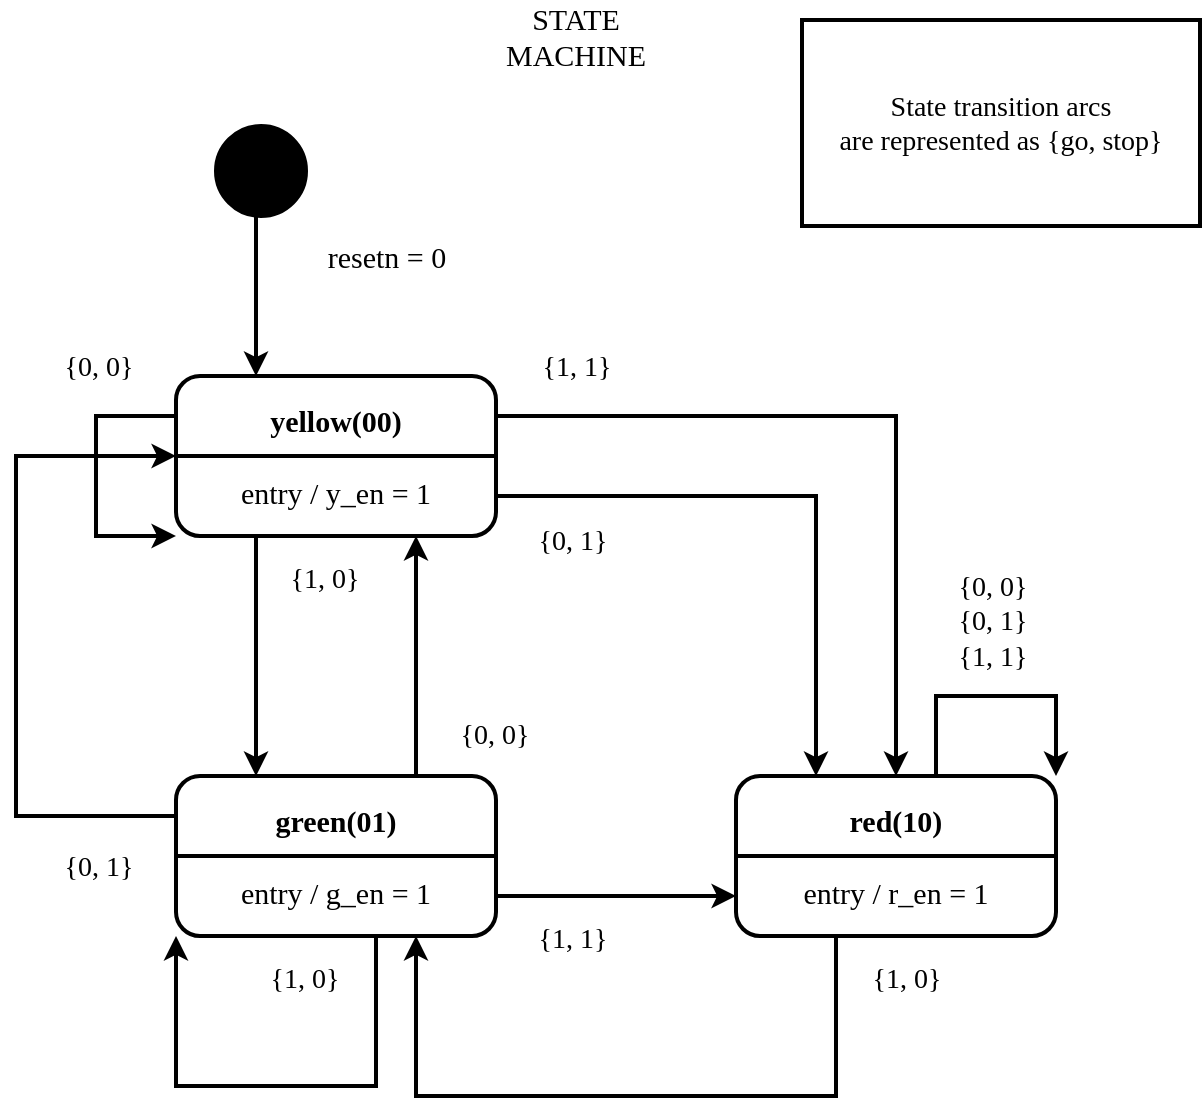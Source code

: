 <mxfile version="20.8.20" type="github" pages="4">
  <diagram name="Page-1" id="2SwK_Ge8CA8nD8OYH0nJ">
    <mxGraphModel dx="794" dy="381" grid="0" gridSize="10" guides="1" tooltips="1" connect="1" arrows="1" fold="1" page="1" pageScale="1" pageWidth="850" pageHeight="1100" math="0" shadow="0">
      <root>
        <mxCell id="0" />
        <mxCell id="1" parent="0" />
        <mxCell id="7Dd9MZx4GV7fzuQqrnYb-1" value="&lt;font style=&quot;font-size: 15px;&quot; face=&quot;Consolas&quot;&gt;STATE MACHINE&lt;/font&gt;" style="text;html=1;strokeColor=none;fillColor=none;align=center;verticalAlign=middle;whiteSpace=wrap;rounded=0;" parent="1" vertex="1">
          <mxGeometry x="400" y="50" width="60" height="30" as="geometry" />
        </mxCell>
        <mxCell id="7Dd9MZx4GV7fzuQqrnYb-7" value="&lt;font face=&quot;consolas&quot;&gt;&lt;b&gt;green(01)&lt;/b&gt;&lt;br&gt;&lt;br&gt;entry / g_en = 1&lt;/font&gt;" style="rounded=1;whiteSpace=wrap;html=1;fontSize=15;strokeWidth=2;" parent="1" vertex="1">
          <mxGeometry x="230" y="435" width="160" height="80" as="geometry" />
        </mxCell>
        <mxCell id="7Dd9MZx4GV7fzuQqrnYb-10" value="" style="endArrow=none;html=1;rounded=0;fontSize=15;entryX=1;entryY=0.5;entryDx=0;entryDy=0;strokeWidth=2;" parent="1" target="7Dd9MZx4GV7fzuQqrnYb-7" edge="1">
          <mxGeometry width="50" height="50" relative="1" as="geometry">
            <mxPoint x="230" y="475" as="sourcePoint" />
            <mxPoint x="280" y="425" as="targetPoint" />
          </mxGeometry>
        </mxCell>
        <mxCell id="7Dd9MZx4GV7fzuQqrnYb-17" value="" style="endArrow=classic;html=1;rounded=0;strokeWidth=2;fontSize=15;entryX=0;entryY=1;entryDx=0;entryDy=0;" parent="1" target="7Dd9MZx4GV7fzuQqrnYb-20" edge="1">
          <mxGeometry width="50" height="50" relative="1" as="geometry">
            <mxPoint x="230" y="255" as="sourcePoint" />
            <mxPoint x="190" y="315" as="targetPoint" />
            <Array as="points">
              <mxPoint x="190" y="255" />
              <mxPoint x="190" y="315" />
            </Array>
          </mxGeometry>
        </mxCell>
        <mxCell id="7Dd9MZx4GV7fzuQqrnYb-18" value="" style="endArrow=classic;html=1;rounded=0;strokeWidth=2;fontSize=15;entryX=1;entryY=0;entryDx=0;entryDy=0;" parent="1" target="7Dd9MZx4GV7fzuQqrnYb-22" edge="1">
          <mxGeometry width="50" height="50" relative="1" as="geometry">
            <mxPoint x="610" y="435" as="sourcePoint" />
            <mxPoint x="670" y="395" as="targetPoint" />
            <Array as="points">
              <mxPoint x="610" y="395" />
              <mxPoint x="670" y="395" />
            </Array>
          </mxGeometry>
        </mxCell>
        <mxCell id="7Dd9MZx4GV7fzuQqrnYb-19" value="" style="endArrow=classic;html=1;rounded=0;strokeWidth=2;fontSize=15;entryX=0;entryY=0.75;entryDx=0;entryDy=0;" parent="1" target="7Dd9MZx4GV7fzuQqrnYb-22" edge="1">
          <mxGeometry width="50" height="50" relative="1" as="geometry">
            <mxPoint x="390" y="495" as="sourcePoint" />
            <mxPoint x="440" y="445" as="targetPoint" />
          </mxGeometry>
        </mxCell>
        <mxCell id="7Dd9MZx4GV7fzuQqrnYb-20" value="&lt;font face=&quot;consolas&quot;&gt;&lt;b&gt;yellow(00)&lt;/b&gt;&lt;br&gt;&lt;br&gt;entry / y_en = 1&lt;/font&gt;" style="rounded=1;whiteSpace=wrap;html=1;fontSize=15;strokeWidth=2;" parent="1" vertex="1">
          <mxGeometry x="230" y="235" width="160" height="80" as="geometry" />
        </mxCell>
        <mxCell id="7Dd9MZx4GV7fzuQqrnYb-21" value="" style="endArrow=none;html=1;rounded=0;fontSize=15;entryX=1;entryY=0.5;entryDx=0;entryDy=0;strokeWidth=2;" parent="1" target="7Dd9MZx4GV7fzuQqrnYb-20" edge="1">
          <mxGeometry width="50" height="50" relative="1" as="geometry">
            <mxPoint x="230" y="275" as="sourcePoint" />
            <mxPoint x="280" y="225" as="targetPoint" />
          </mxGeometry>
        </mxCell>
        <mxCell id="7Dd9MZx4GV7fzuQqrnYb-22" value="&lt;font face=&quot;consolas&quot;&gt;&lt;b&gt;red(10)&lt;/b&gt;&lt;br&gt;&lt;br&gt;entry / r_en = 1&lt;/font&gt;" style="rounded=1;whiteSpace=wrap;html=1;fontSize=15;strokeWidth=2;" parent="1" vertex="1">
          <mxGeometry x="510" y="435" width="160" height="80" as="geometry" />
        </mxCell>
        <mxCell id="7Dd9MZx4GV7fzuQqrnYb-23" value="" style="endArrow=none;html=1;rounded=0;fontSize=15;entryX=1;entryY=0.5;entryDx=0;entryDy=0;strokeWidth=2;" parent="1" target="7Dd9MZx4GV7fzuQqrnYb-22" edge="1">
          <mxGeometry width="50" height="50" relative="1" as="geometry">
            <mxPoint x="510" y="475" as="sourcePoint" />
            <mxPoint x="560" y="425" as="targetPoint" />
          </mxGeometry>
        </mxCell>
        <mxCell id="7Dd9MZx4GV7fzuQqrnYb-24" value="" style="endArrow=classic;html=1;rounded=0;strokeWidth=2;fontSize=15;entryX=0.75;entryY=1;entryDx=0;entryDy=0;exitX=0.75;exitY=0;exitDx=0;exitDy=0;" parent="1" source="7Dd9MZx4GV7fzuQqrnYb-7" target="7Dd9MZx4GV7fzuQqrnYb-20" edge="1">
          <mxGeometry width="50" height="50" relative="1" as="geometry">
            <mxPoint x="340" y="435" as="sourcePoint" />
            <mxPoint x="390" y="385" as="targetPoint" />
          </mxGeometry>
        </mxCell>
        <mxCell id="7Dd9MZx4GV7fzuQqrnYb-25" value="" style="endArrow=classic;html=1;rounded=0;strokeWidth=2;fontSize=15;entryX=0.75;entryY=1;entryDx=0;entryDy=0;" parent="1" edge="1">
          <mxGeometry width="50" height="50" relative="1" as="geometry">
            <mxPoint x="270" y="315" as="sourcePoint" />
            <mxPoint x="270" y="435" as="targetPoint" />
          </mxGeometry>
        </mxCell>
        <mxCell id="7Dd9MZx4GV7fzuQqrnYb-26" value="" style="endArrow=classic;html=1;rounded=0;strokeWidth=2;fontSize=15;" parent="1" edge="1">
          <mxGeometry width="50" height="50" relative="1" as="geometry">
            <mxPoint x="270" y="155" as="sourcePoint" />
            <mxPoint x="270" y="235" as="targetPoint" />
          </mxGeometry>
        </mxCell>
        <mxCell id="7Dd9MZx4GV7fzuQqrnYb-28" value="" style="ellipse;whiteSpace=wrap;html=1;aspect=fixed;strokeWidth=2;fontSize=15;fillColor=#000000;" parent="1" vertex="1">
          <mxGeometry x="250" y="110" width="45" height="45" as="geometry" />
        </mxCell>
        <mxCell id="7Dd9MZx4GV7fzuQqrnYb-34" value="&lt;font face=&quot;consolas&quot;&gt;resetn = 0&lt;/font&gt;" style="text;html=1;align=center;verticalAlign=middle;resizable=0;points=[];autosize=1;strokeColor=none;fillColor=none;fontSize=15;" parent="1" vertex="1">
          <mxGeometry x="280" y="160" width="110" height="30" as="geometry" />
        </mxCell>
        <mxCell id="4JQeII0ThON4m-1B5m7--11" value="" style="endArrow=classic;html=1;rounded=0;strokeWidth=2;fontSize=15;entryX=0.75;entryY=1;entryDx=0;entryDy=0;" parent="1" target="7Dd9MZx4GV7fzuQqrnYb-7" edge="1">
          <mxGeometry width="50" height="50" relative="1" as="geometry">
            <mxPoint x="560" y="515" as="sourcePoint" />
            <mxPoint x="350" y="595" as="targetPoint" />
            <Array as="points">
              <mxPoint x="560" y="595" />
              <mxPoint x="350" y="595" />
            </Array>
          </mxGeometry>
        </mxCell>
        <mxCell id="4JQeII0ThON4m-1B5m7--14" value="" style="endArrow=classic;html=1;rounded=0;strokeWidth=2;fontSize=15;exitX=0.75;exitY=0;exitDx=0;exitDy=0;entryX=0.5;entryY=0;entryDx=0;entryDy=0;" parent="1" target="7Dd9MZx4GV7fzuQqrnYb-22" edge="1">
          <mxGeometry width="50" height="50" relative="1" as="geometry">
            <mxPoint x="390.0" y="255" as="sourcePoint" />
            <mxPoint x="690" y="255" as="targetPoint" />
            <Array as="points">
              <mxPoint x="590" y="255" />
            </Array>
          </mxGeometry>
        </mxCell>
        <mxCell id="4JQeII0ThON4m-1B5m7--21" value="" style="endArrow=classic;html=1;rounded=0;strokeWidth=2;fontSize=15;exitX=0.75;exitY=0;exitDx=0;exitDy=0;entryX=0.25;entryY=0;entryDx=0;entryDy=0;" parent="1" target="7Dd9MZx4GV7fzuQqrnYb-22" edge="1">
          <mxGeometry width="50" height="50" relative="1" as="geometry">
            <mxPoint x="390.0" y="295" as="sourcePoint" />
            <mxPoint x="580" y="295" as="targetPoint" />
            <Array as="points">
              <mxPoint x="550" y="295" />
            </Array>
          </mxGeometry>
        </mxCell>
        <mxCell id="4JQeII0ThON4m-1B5m7--23" value="" style="endArrow=classic;html=1;rounded=0;strokeWidth=2;fontSize=15;exitX=0;exitY=0.25;exitDx=0;exitDy=0;entryX=0;entryY=0.5;entryDx=0;entryDy=0;" parent="1" source="7Dd9MZx4GV7fzuQqrnYb-7" target="7Dd9MZx4GV7fzuQqrnYb-20" edge="1">
          <mxGeometry width="50" height="50" relative="1" as="geometry">
            <mxPoint x="228.95" y="480" as="sourcePoint" />
            <mxPoint x="150" y="275" as="targetPoint" />
            <Array as="points">
              <mxPoint x="150" y="455" />
              <mxPoint x="150" y="365" />
              <mxPoint x="150" y="275" />
            </Array>
          </mxGeometry>
        </mxCell>
        <mxCell id="4JQeII0ThON4m-1B5m7--26" value="" style="endArrow=classic;html=1;rounded=0;strokeWidth=2;fontSize=15;entryX=0;entryY=1;entryDx=0;entryDy=0;" parent="1" target="7Dd9MZx4GV7fzuQqrnYb-7" edge="1">
          <mxGeometry width="50" height="50" relative="1" as="geometry">
            <mxPoint x="330" y="515" as="sourcePoint" />
            <mxPoint x="240" y="580" as="targetPoint" />
            <Array as="points">
              <mxPoint x="330" y="590" />
              <mxPoint x="230" y="590" />
            </Array>
          </mxGeometry>
        </mxCell>
        <mxCell id="YvNmkEWhF_ojkLtwkics-2" value="&lt;font style=&quot;font-size: 14px;&quot; face=&quot;consolas&quot;&gt;State transition arcs &lt;br&gt;are represented as {go, stop}&lt;/font&gt;" style="rounded=0;whiteSpace=wrap;html=1;strokeWidth=2;" parent="1" vertex="1">
          <mxGeometry x="543" y="57" width="199" height="103" as="geometry" />
        </mxCell>
        <mxCell id="YvNmkEWhF_ojkLtwkics-3" value="&lt;font face=&quot;consolas&quot;&gt;{0, 0}&lt;/font&gt;" style="text;html=1;align=center;verticalAlign=middle;resizable=0;points=[];autosize=1;strokeColor=none;fillColor=none;fontSize=14;" parent="1" vertex="1">
          <mxGeometry x="159" y="215" width="64" height="29" as="geometry" />
        </mxCell>
        <mxCell id="YvNmkEWhF_ojkLtwkics-4" value="&lt;font face=&quot;consolas&quot;&gt;{1, 1}&lt;/font&gt;" style="text;html=1;align=center;verticalAlign=middle;resizable=0;points=[];autosize=1;strokeColor=none;fillColor=none;fontSize=14;" parent="1" vertex="1">
          <mxGeometry x="398" y="215" width="64" height="29" as="geometry" />
        </mxCell>
        <mxCell id="YvNmkEWhF_ojkLtwkics-6" value="&lt;font face=&quot;consolas&quot;&gt;{0, 0}&lt;/font&gt;" style="text;html=1;align=center;verticalAlign=middle;resizable=0;points=[];autosize=1;strokeColor=none;fillColor=none;fontSize=14;" parent="1" vertex="1">
          <mxGeometry x="606" y="325" width="64" height="29" as="geometry" />
        </mxCell>
        <mxCell id="YvNmkEWhF_ojkLtwkics-7" value="&lt;font face=&quot;consolas&quot;&gt;{0, 1}&lt;/font&gt;" style="text;html=1;align=center;verticalAlign=middle;resizable=0;points=[];autosize=1;strokeColor=none;fillColor=none;fontSize=14;" parent="1" vertex="1">
          <mxGeometry x="606" y="342" width="64" height="29" as="geometry" />
        </mxCell>
        <mxCell id="YvNmkEWhF_ojkLtwkics-8" value="&lt;font face=&quot;consolas&quot;&gt;{1, 1}&lt;/font&gt;" style="text;html=1;align=center;verticalAlign=middle;resizable=0;points=[];autosize=1;strokeColor=none;fillColor=none;fontSize=14;" parent="1" vertex="1">
          <mxGeometry x="606" y="360" width="64" height="29" as="geometry" />
        </mxCell>
        <mxCell id="YvNmkEWhF_ojkLtwkics-10" value="&lt;font face=&quot;consolas&quot;&gt;{1, 0}&lt;/font&gt;" style="text;html=1;align=center;verticalAlign=middle;resizable=0;points=[];autosize=1;strokeColor=none;fillColor=none;fontSize=14;" parent="1" vertex="1">
          <mxGeometry x="563" y="521" width="64" height="29" as="geometry" />
        </mxCell>
        <mxCell id="YvNmkEWhF_ojkLtwkics-11" value="&lt;font face=&quot;consolas&quot;&gt;{1, 1}&lt;/font&gt;" style="text;html=1;align=center;verticalAlign=middle;resizable=0;points=[];autosize=1;strokeColor=none;fillColor=none;fontSize=14;" parent="1" vertex="1">
          <mxGeometry x="396" y="501" width="64" height="29" as="geometry" />
        </mxCell>
        <mxCell id="YvNmkEWhF_ojkLtwkics-12" value="&lt;font face=&quot;consolas&quot;&gt;{1, 0}&lt;/font&gt;" style="text;html=1;align=center;verticalAlign=middle;resizable=0;points=[];autosize=1;strokeColor=none;fillColor=none;fontSize=14;" parent="1" vertex="1">
          <mxGeometry x="262" y="521" width="64" height="29" as="geometry" />
        </mxCell>
        <mxCell id="YvNmkEWhF_ojkLtwkics-13" value="&lt;font face=&quot;consolas&quot;&gt;{0, 1}&lt;/font&gt;" style="text;html=1;align=center;verticalAlign=middle;resizable=0;points=[];autosize=1;strokeColor=none;fillColor=none;fontSize=14;" parent="1" vertex="1">
          <mxGeometry x="159" y="465" width="64" height="29" as="geometry" />
        </mxCell>
        <mxCell id="YvNmkEWhF_ojkLtwkics-14" value="&lt;font face=&quot;consolas&quot;&gt;{0, 0}&lt;/font&gt;" style="text;html=1;align=center;verticalAlign=middle;resizable=0;points=[];autosize=1;strokeColor=none;fillColor=none;fontSize=14;" parent="1" vertex="1">
          <mxGeometry x="357" y="399" width="64" height="29" as="geometry" />
        </mxCell>
        <mxCell id="YvNmkEWhF_ojkLtwkics-15" value="&lt;font face=&quot;consolas&quot;&gt;{0, 1}&lt;/font&gt;" style="text;html=1;align=center;verticalAlign=middle;resizable=0;points=[];autosize=1;strokeColor=none;fillColor=none;fontSize=14;" parent="1" vertex="1">
          <mxGeometry x="396" y="302" width="64" height="29" as="geometry" />
        </mxCell>
        <mxCell id="YvNmkEWhF_ojkLtwkics-16" value="&lt;font face=&quot;consolas&quot;&gt;{1, 0}&lt;/font&gt;" style="text;html=1;align=center;verticalAlign=middle;resizable=0;points=[];autosize=1;strokeColor=none;fillColor=none;fontSize=14;" parent="1" vertex="1">
          <mxGeometry x="272" y="321" width="64" height="29" as="geometry" />
        </mxCell>
      </root>
    </mxGraphModel>
  </diagram>
  <diagram id="vT7pCcC0gJ9kGYo30Fr0" name="Page-2">
    <mxGraphModel dx="756" dy="448" grid="1" gridSize="10" guides="1" tooltips="1" connect="1" arrows="1" fold="1" page="1" pageScale="1" pageWidth="850" pageHeight="1100" math="0" shadow="0">
      <root>
        <mxCell id="0" />
        <mxCell id="1" parent="0" />
        <mxCell id="09b2m15lToaYikwnBlsc-1" value="&lt;font face=&quot;consolas&quot;&gt;yellow&lt;br&gt;00 / y_en = 1&lt;br&gt;&lt;/font&gt;" style="ellipse;whiteSpace=wrap;html=1;aspect=fixed;" vertex="1" parent="1">
          <mxGeometry x="240" y="120" width="120" height="120" as="geometry" />
        </mxCell>
        <mxCell id="09b2m15lToaYikwnBlsc-2" value="&lt;font face=&quot;consolas&quot;&gt;green&lt;br&gt;01 / g_en = 1&lt;br&gt;&lt;/font&gt;" style="ellipse;whiteSpace=wrap;html=1;aspect=fixed;" vertex="1" parent="1">
          <mxGeometry x="480" y="120" width="120" height="120" as="geometry" />
        </mxCell>
        <mxCell id="09b2m15lToaYikwnBlsc-3" value="&lt;font face=&quot;consolas&quot;&gt;red&lt;br&gt;10 / r_en = 1&lt;br&gt;&lt;/font&gt;" style="ellipse;whiteSpace=wrap;html=1;aspect=fixed;" vertex="1" parent="1">
          <mxGeometry x="360" y="320" width="120" height="120" as="geometry" />
        </mxCell>
        <mxCell id="TIxcrcsU0GNjyGUMQsqi-2" value="" style="endArrow=classic;html=1;rounded=0;fontFamily=Courier New;entryX=0.014;entryY=0.669;entryDx=0;entryDy=0;entryPerimeter=0;" edge="1" parent="1" target="09b2m15lToaYikwnBlsc-1">
          <mxGeometry width="50" height="50" relative="1" as="geometry">
            <mxPoint x="240" y="160" as="sourcePoint" />
            <mxPoint x="180" y="220" as="targetPoint" />
            <Array as="points">
              <mxPoint x="200" y="160" />
              <mxPoint x="200" y="200" />
            </Array>
          </mxGeometry>
        </mxCell>
        <mxCell id="bRbnpn711PivkICeICy1-1" value="" style="endArrow=classic;html=1;rounded=0;fontFamily=Courier New;entryX=0.014;entryY=0.669;entryDx=0;entryDy=0;entryPerimeter=0;" edge="1" parent="1">
          <mxGeometry width="50" height="50" relative="1" as="geometry">
            <mxPoint x="358.32" y="359.86" as="sourcePoint" />
            <mxPoint x="360.0" y="400.14" as="targetPoint" />
            <Array as="points">
              <mxPoint x="318.32" y="359.86" />
              <mxPoint x="318.32" y="399.86" />
            </Array>
          </mxGeometry>
        </mxCell>
        <mxCell id="bRbnpn711PivkICeICy1-3" value="" style="endArrow=classic;html=1;rounded=0;fontFamily=Courier New;entryX=0.014;entryY=0.669;entryDx=0;entryDy=0;entryPerimeter=0;" edge="1" parent="1">
          <mxGeometry width="50" height="50" relative="1" as="geometry">
            <mxPoint x="478.32" y="159.86" as="sourcePoint" />
            <mxPoint x="480.0" y="200.14" as="targetPoint" />
            <Array as="points">
              <mxPoint x="438.32" y="159.86" />
              <mxPoint x="438.32" y="199.86" />
            </Array>
          </mxGeometry>
        </mxCell>
        <mxCell id="pTH4GxlVZ_knTXg0SmfR-2" value="" style="endArrow=classic;html=1;rounded=0;fontFamily=Courier New;entryX=0.653;entryY=0.997;entryDx=0;entryDy=0;entryPerimeter=0;" edge="1" parent="1" target="09b2m15lToaYikwnBlsc-3">
          <mxGeometry width="50" height="50" relative="1" as="geometry">
            <mxPoint x="400" y="440" as="sourcePoint" />
            <mxPoint x="450" y="480" as="targetPoint" />
            <Array as="points">
              <mxPoint x="400" y="480" />
              <mxPoint x="440" y="480" />
            </Array>
          </mxGeometry>
        </mxCell>
        <mxCell id="pTH4GxlVZ_knTXg0SmfR-3" value="" style="endArrow=classic;html=1;rounded=0;fontFamily=Courier New;" edge="1" parent="1">
          <mxGeometry width="50" height="50" relative="1" as="geometry">
            <mxPoint x="480" y="400" as="sourcePoint" />
            <mxPoint x="480" y="360" as="targetPoint" />
            <Array as="points">
              <mxPoint x="520" y="400" />
              <mxPoint x="520" y="360" />
            </Array>
          </mxGeometry>
        </mxCell>
        <mxCell id="-sP4UPt6T2jCPWmhJKkX-1" value="&lt;font style=&quot;font-size: 13px;&quot; face=&quot;consolas&quot;&gt;go = 0&lt;br&gt;stop = 0&lt;br&gt;&lt;/font&gt;" style="text;html=1;align=center;verticalAlign=middle;resizable=0;points=[];autosize=1;strokeColor=none;fillColor=none;fontSize=15;" vertex="1" parent="1">
          <mxGeometry x="465" y="400" width="80" height="50" as="geometry" />
        </mxCell>
        <mxCell id="gdXt89GoiDQZs_ntqiJr-1" value="&lt;font style=&quot;font-size: 13px;&quot; face=&quot;consolas&quot;&gt;go = 0&lt;br&gt;stop = 1&lt;br&gt;&lt;/font&gt;" style="text;html=1;align=center;verticalAlign=middle;resizable=0;points=[];autosize=1;strokeColor=none;fillColor=none;fontSize=15;" vertex="1" parent="1">
          <mxGeometry x="315" y="440" width="80" height="50" as="geometry" />
        </mxCell>
        <mxCell id="DZ4puHXe8rX_mJvUVFHa-1" value="&lt;font style=&quot;font-size: 13px;&quot; face=&quot;consolas&quot;&gt;go = 1&lt;br&gt;stop = 1&lt;br&gt;&lt;/font&gt;" style="text;html=1;align=center;verticalAlign=middle;resizable=0;points=[];autosize=1;strokeColor=none;fillColor=none;fontSize=15;" vertex="1" parent="1">
          <mxGeometry x="285" y="310" width="80" height="50" as="geometry" />
        </mxCell>
        <mxCell id="_HdLao5CVVWBJDK0B2gD-1" value="" style="endArrow=classic;html=1;rounded=0;fontFamily=Courier New;fontSize=13;entryX=0.5;entryY=1;entryDx=0;entryDy=0;" edge="1" parent="1" target="09b2m15lToaYikwnBlsc-2">
          <mxGeometry width="50" height="50" relative="1" as="geometry">
            <mxPoint x="420" y="320" as="sourcePoint" />
            <mxPoint x="470" y="270" as="targetPoint" />
            <Array as="points">
              <mxPoint x="540" y="320" />
            </Array>
          </mxGeometry>
        </mxCell>
        <mxCell id="_HdLao5CVVWBJDK0B2gD-2" value="&lt;font style=&quot;font-size: 13px;&quot; face=&quot;consolas&quot;&gt;go = 1&lt;br&gt;stop = 0&lt;br&gt;&lt;/font&gt;" style="text;html=1;align=center;verticalAlign=middle;resizable=0;points=[];autosize=1;strokeColor=none;fillColor=none;fontSize=15;" vertex="1" parent="1">
          <mxGeometry x="430" y="270" width="80" height="50" as="geometry" />
        </mxCell>
        <mxCell id="hTA6UfFKzl3GqrgOmq8u-1" value="&lt;font style=&quot;font-size: 13px;&quot; face=&quot;consolas&quot;&gt;go = 1&lt;br&gt;stop = 0&lt;br&gt;&lt;/font&gt;" style="text;html=1;align=center;verticalAlign=middle;resizable=0;points=[];autosize=1;strokeColor=none;fillColor=none;fontSize=15;" vertex="1" parent="1">
          <mxGeometry x="405" y="110" width="80" height="50" as="geometry" />
        </mxCell>
        <mxCell id="j_PLEoVBXYbqALBP0Ytd-1" value="" style="endArrow=classic;html=1;rounded=0;fontFamily=Courier New;fontSize=13;entryX=0.5;entryY=0;entryDx=0;entryDy=0;" edge="1" parent="1" target="09b2m15lToaYikwnBlsc-1">
          <mxGeometry width="50" height="50" relative="1" as="geometry">
            <mxPoint x="540" y="120" as="sourcePoint" />
            <mxPoint x="270" y="80" as="targetPoint" />
            <Array as="points">
              <mxPoint x="540" y="80" />
              <mxPoint x="300" y="80" />
            </Array>
          </mxGeometry>
        </mxCell>
        <mxCell id="UUmaRt1Q0c9RKLoiYk5D-1" value="&lt;font style=&quot;font-size: 13px;&quot; face=&quot;consolas&quot;&gt;go = 0&lt;br&gt;stop = 1&lt;br&gt;&lt;/font&gt;" style="text;html=1;align=center;verticalAlign=middle;resizable=0;points=[];autosize=1;strokeColor=none;fillColor=none;fontSize=15;" vertex="1" parent="1">
          <mxGeometry x="545" y="70" width="80" height="50" as="geometry" />
        </mxCell>
        <mxCell id="17Otv3GsCMfo_K2EY___-1" value="&lt;font style=&quot;font-size: 13px;&quot; face=&quot;consolas&quot;&gt;go = 0&lt;br&gt;stop = 0&lt;br&gt;&lt;/font&gt;" style="text;html=1;align=center;verticalAlign=middle;resizable=0;points=[];autosize=1;strokeColor=none;fillColor=none;fontSize=15;" vertex="1" parent="1">
          <mxGeometry x="155" y="110" width="80" height="50" as="geometry" />
        </mxCell>
        <mxCell id="_4bDxZ6ze-mDSuDzKw9Y-1" value="" style="endArrow=classic;html=1;rounded=0;fontFamily=Courier New;fontSize=13;entryX=0;entryY=1;entryDx=0;entryDy=0;exitX=0;exitY=1;exitDx=0;exitDy=0;" edge="1" parent="1" source="09b2m15lToaYikwnBlsc-1" target="09b2m15lToaYikwnBlsc-3">
          <mxGeometry width="50" height="50" relative="1" as="geometry">
            <mxPoint x="295" y="240" as="sourcePoint" />
            <mxPoint x="415" y="160" as="targetPoint" />
            <Array as="points">
              <mxPoint x="258" y="440" />
              <mxPoint x="360" y="440" />
            </Array>
          </mxGeometry>
        </mxCell>
        <mxCell id="_4bDxZ6ze-mDSuDzKw9Y-2" value="" style="endArrow=classic;html=1;rounded=0;fontFamily=Courier New;fontSize=13;entryX=0;entryY=0;entryDx=0;entryDy=0;exitX=1;exitY=1;exitDx=0;exitDy=0;" edge="1" parent="1" source="09b2m15lToaYikwnBlsc-1" target="09b2m15lToaYikwnBlsc-3">
          <mxGeometry width="50" height="50" relative="1" as="geometry">
            <mxPoint x="300" y="240" as="sourcePoint" />
            <mxPoint x="350" y="190" as="targetPoint" />
          </mxGeometry>
        </mxCell>
        <mxCell id="X85YGkLhzw80T5nNp6Tg-1" value="&lt;font style=&quot;font-size: 13px;&quot; face=&quot;consolas&quot;&gt;go = 1&lt;br&gt;stop = 1&lt;br&gt;&lt;/font&gt;" style="text;html=1;align=center;verticalAlign=middle;resizable=0;points=[];autosize=1;strokeColor=none;fillColor=none;fontSize=15;" vertex="1" parent="1">
          <mxGeometry x="345" y="200" width="80" height="50" as="geometry" />
        </mxCell>
        <mxCell id="X85YGkLhzw80T5nNp6Tg-2" value="&lt;font style=&quot;font-size: 13px;&quot; face=&quot;consolas&quot;&gt;go = 0&lt;br&gt;stop = 1&lt;br&gt;&lt;/font&gt;" style="text;html=1;align=center;verticalAlign=middle;resizable=0;points=[];autosize=1;strokeColor=none;fillColor=none;fontSize=15;" vertex="1" parent="1">
          <mxGeometry x="165" y="220" width="80" height="50" as="geometry" />
        </mxCell>
        <mxCell id="1ERE5WpPmqAAsylgJUTi-1" value="" style="endArrow=classic;html=1;rounded=0;fontFamily=Courier New;fontSize=13;exitX=1;exitY=0;exitDx=0;exitDy=0;entryX=0;entryY=0;entryDx=0;entryDy=0;" edge="1" parent="1" source="09b2m15lToaYikwnBlsc-1" target="09b2m15lToaYikwnBlsc-2">
          <mxGeometry width="50" height="50" relative="1" as="geometry">
            <mxPoint x="340" y="140" as="sourcePoint" />
            <mxPoint x="510" y="100" as="targetPoint" />
            <Array as="points">
              <mxPoint x="342" y="100" />
              <mxPoint x="498" y="100" />
            </Array>
          </mxGeometry>
        </mxCell>
        <mxCell id="aG74f93CtqYVGv7sW7XV-2" value="&lt;font style=&quot;font-size: 13px;&quot; face=&quot;consolas&quot;&gt;go = 1&lt;br&gt;stop = 0&lt;br&gt;&lt;/font&gt;" style="text;html=1;align=center;verticalAlign=middle;resizable=0;points=[];autosize=1;strokeColor=none;fillColor=none;fontSize=15;" vertex="1" parent="1">
          <mxGeometry x="340" y="100" width="80" height="50" as="geometry" />
        </mxCell>
        <mxCell id="o2kovUP0ktaZupvX5S1e-1" value="" style="endArrow=classic;html=1;rounded=0;fontFamily=Courier New;fontSize=13;exitX=1;exitY=0.5;exitDx=0;exitDy=0;" edge="1" parent="1" source="09b2m15lToaYikwnBlsc-2">
          <mxGeometry width="50" height="50" relative="1" as="geometry">
            <mxPoint x="640" y="200" as="sourcePoint" />
            <mxPoint x="260" y="130" as="targetPoint" />
            <Array as="points">
              <mxPoint x="640" y="180" />
              <mxPoint x="640" y="40" />
              <mxPoint x="560" y="40" />
              <mxPoint x="260" y="40" />
            </Array>
          </mxGeometry>
        </mxCell>
        <mxCell id="o2kovUP0ktaZupvX5S1e-2" value="&lt;font style=&quot;font-size: 13px;&quot; face=&quot;consolas&quot;&gt;go = 0&lt;br&gt;stop = 0&lt;br&gt;&lt;/font&gt;" style="text;html=1;align=center;verticalAlign=middle;resizable=0;points=[];autosize=1;strokeColor=none;fillColor=none;fontSize=15;" vertex="1" parent="1">
          <mxGeometry x="640" y="130" width="80" height="50" as="geometry" />
        </mxCell>
        <mxCell id="iYAfdfMTB4cPJc8fB5Qb-2" value="" style="endArrow=classic;html=1;rounded=0;fontFamily=Courier New;fontSize=13;exitX=1;exitY=1;exitDx=0;exitDy=0;entryX=1;entryY=0;entryDx=0;entryDy=0;" edge="1" parent="1" source="09b2m15lToaYikwnBlsc-2" target="09b2m15lToaYikwnBlsc-3">
          <mxGeometry width="50" height="50" relative="1" as="geometry">
            <mxPoint x="610" y="250" as="sourcePoint" />
            <mxPoint x="890" y="290" as="targetPoint" />
            <Array as="points">
              <mxPoint x="582" y="338" />
            </Array>
          </mxGeometry>
        </mxCell>
        <mxCell id="iYAfdfMTB4cPJc8fB5Qb-3" value="&lt;font style=&quot;font-size: 13px;&quot; face=&quot;consolas&quot;&gt;go = 1&lt;br&gt;stop = 1&lt;br&gt;&lt;/font&gt;" style="text;html=1;align=center;verticalAlign=middle;resizable=0;points=[];autosize=1;strokeColor=none;fillColor=none;fontSize=15;" vertex="1" parent="1">
          <mxGeometry x="580" y="250" width="80" height="50" as="geometry" />
        </mxCell>
      </root>
    </mxGraphModel>
  </diagram>
  <diagram id="i2bBvYTsLlIO3N3lod4u" name="Page-3">
    <mxGraphModel dx="1434" dy="789" grid="1" gridSize="10" guides="1" tooltips="1" connect="1" arrows="1" fold="1" page="1" pageScale="1" pageWidth="850" pageHeight="1100" math="0" shadow="0">
      <root>
        <mxCell id="0" />
        <mxCell id="1" parent="0" />
        <mxCell id="fJeJWz0m7WycqwyizGn2-1" value="&lt;font style=&quot;font-size: 15px;&quot; face=&quot;Consolas&quot;&gt;STATE MACHINE&lt;/font&gt;" style="text;html=1;strokeColor=none;fillColor=none;align=center;verticalAlign=middle;whiteSpace=wrap;rounded=0;" parent="1" vertex="1">
          <mxGeometry x="365" y="50" width="60" height="30" as="geometry" />
        </mxCell>
        <mxCell id="fJeJWz0m7WycqwyizGn2-2" value="&lt;font face=&quot;consolas&quot;&gt;stop = 1&lt;/font&gt;" style="text;html=1;align=center;verticalAlign=middle;resizable=0;points=[];autosize=1;strokeColor=none;fillColor=none;fontSize=15;" parent="1" vertex="1">
          <mxGeometry x="380" y="315" width="90" height="30" as="geometry" />
        </mxCell>
        <mxCell id="fJeJWz0m7WycqwyizGn2-3" value="&lt;font face=&quot;consolas&quot;&gt;go = 1&lt;/font&gt;" style="text;html=1;align=center;verticalAlign=middle;resizable=0;points=[];autosize=1;strokeColor=none;fillColor=none;fontSize=15;" parent="1" vertex="1">
          <mxGeometry x="390" y="500" width="70" height="30" as="geometry" />
        </mxCell>
        <mxCell id="fJeJWz0m7WycqwyizGn2-4" value="&lt;font face=&quot;consolas&quot;&gt;&lt;b&gt;green(01)&lt;/b&gt;&lt;br&gt;&lt;br&gt;entry / g_en = 1&lt;/font&gt;" style="rounded=1;whiteSpace=wrap;html=1;fontSize=15;strokeWidth=2;" parent="1" vertex="1">
          <mxGeometry x="230" y="435" width="160" height="80" as="geometry" />
        </mxCell>
        <mxCell id="fJeJWz0m7WycqwyizGn2-5" value="" style="endArrow=none;html=1;rounded=0;fontSize=15;entryX=1;entryY=0.5;entryDx=0;entryDy=0;strokeWidth=2;" parent="1" target="fJeJWz0m7WycqwyizGn2-4" edge="1">
          <mxGeometry width="50" height="50" relative="1" as="geometry">
            <mxPoint x="230" y="475" as="sourcePoint" />
            <mxPoint x="280" y="425" as="targetPoint" />
          </mxGeometry>
        </mxCell>
        <mxCell id="fJeJWz0m7WycqwyizGn2-8" value="" style="endArrow=classic;html=1;rounded=0;strokeWidth=2;fontSize=15;entryX=0;entryY=0.75;entryDx=0;entryDy=0;" parent="1" target="fJeJWz0m7WycqwyizGn2-11" edge="1">
          <mxGeometry width="50" height="50" relative="1" as="geometry">
            <mxPoint x="390" y="495" as="sourcePoint" />
            <mxPoint x="440" y="445" as="targetPoint" />
          </mxGeometry>
        </mxCell>
        <mxCell id="fJeJWz0m7WycqwyizGn2-9" value="&lt;font face=&quot;consolas&quot;&gt;&lt;b&gt;yellow(00)&lt;/b&gt;&lt;br&gt;&lt;br&gt;entry / y_en = 1&lt;/font&gt;" style="rounded=1;whiteSpace=wrap;html=1;fontSize=15;strokeWidth=2;" parent="1" vertex="1">
          <mxGeometry x="230" y="235" width="160" height="80" as="geometry" />
        </mxCell>
        <mxCell id="fJeJWz0m7WycqwyizGn2-10" value="" style="endArrow=none;html=1;rounded=0;fontSize=15;entryX=1;entryY=0.5;entryDx=0;entryDy=0;strokeWidth=2;" parent="1" target="fJeJWz0m7WycqwyizGn2-9" edge="1">
          <mxGeometry width="50" height="50" relative="1" as="geometry">
            <mxPoint x="230" y="275" as="sourcePoint" />
            <mxPoint x="280" y="225" as="targetPoint" />
          </mxGeometry>
        </mxCell>
        <mxCell id="fJeJWz0m7WycqwyizGn2-11" value="&lt;font face=&quot;consolas&quot;&gt;&lt;b&gt;red(10)&lt;/b&gt;&lt;br&gt;&lt;br&gt;entry / r_en = 1&lt;/font&gt;" style="rounded=1;whiteSpace=wrap;html=1;fontSize=15;strokeWidth=2;" parent="1" vertex="1">
          <mxGeometry x="510" y="435" width="160" height="80" as="geometry" />
        </mxCell>
        <mxCell id="fJeJWz0m7WycqwyizGn2-12" value="" style="endArrow=none;html=1;rounded=0;fontSize=15;entryX=1;entryY=0.5;entryDx=0;entryDy=0;strokeWidth=2;" parent="1" target="fJeJWz0m7WycqwyizGn2-11" edge="1">
          <mxGeometry width="50" height="50" relative="1" as="geometry">
            <mxPoint x="510" y="475" as="sourcePoint" />
            <mxPoint x="560" y="425" as="targetPoint" />
          </mxGeometry>
        </mxCell>
        <mxCell id="fJeJWz0m7WycqwyizGn2-13" value="" style="endArrow=classic;html=1;rounded=0;strokeWidth=2;fontSize=15;entryX=0.75;entryY=1;entryDx=0;entryDy=0;exitX=0.75;exitY=0;exitDx=0;exitDy=0;" parent="1" source="fJeJWz0m7WycqwyizGn2-4" target="fJeJWz0m7WycqwyizGn2-9" edge="1">
          <mxGeometry width="50" height="50" relative="1" as="geometry">
            <mxPoint x="340" y="435" as="sourcePoint" />
            <mxPoint x="390" y="385" as="targetPoint" />
          </mxGeometry>
        </mxCell>
        <mxCell id="fJeJWz0m7WycqwyizGn2-14" value="" style="endArrow=classic;html=1;rounded=0;strokeWidth=2;fontSize=15;entryX=0.75;entryY=1;entryDx=0;entryDy=0;" parent="1" edge="1">
          <mxGeometry width="50" height="50" relative="1" as="geometry">
            <mxPoint x="270" y="315" as="sourcePoint" />
            <mxPoint x="270" y="435" as="targetPoint" />
          </mxGeometry>
        </mxCell>
        <mxCell id="fJeJWz0m7WycqwyizGn2-15" value="" style="endArrow=classic;html=1;rounded=0;strokeWidth=2;fontSize=15;" parent="1" edge="1">
          <mxGeometry width="50" height="50" relative="1" as="geometry">
            <mxPoint x="270" y="155" as="sourcePoint" />
            <mxPoint x="270" y="235" as="targetPoint" />
          </mxGeometry>
        </mxCell>
        <mxCell id="fJeJWz0m7WycqwyizGn2-16" value="" style="ellipse;whiteSpace=wrap;html=1;aspect=fixed;strokeWidth=2;fontSize=15;fillColor=#000000;" parent="1" vertex="1">
          <mxGeometry x="250" y="110" width="45" height="45" as="geometry" />
        </mxCell>
        <mxCell id="fJeJWz0m7WycqwyizGn2-17" value="&lt;font face=&quot;consolas&quot;&gt;go = 1&lt;/font&gt;" style="text;html=1;align=center;verticalAlign=middle;resizable=0;points=[];autosize=1;strokeColor=none;fillColor=none;fontSize=15;" parent="1" vertex="1">
          <mxGeometry x="200" y="325" width="70" height="30" as="geometry" />
        </mxCell>
        <mxCell id="fJeJWz0m7WycqwyizGn2-18" value="&lt;font face=&quot;consolas&quot;&gt;stop = 0&lt;/font&gt;" style="text;html=1;align=center;verticalAlign=middle;resizable=0;points=[];autosize=1;strokeColor=none;fillColor=none;fontSize=15;" parent="1" vertex="1">
          <mxGeometry x="350" y="405" width="90" height="30" as="geometry" />
        </mxCell>
        <mxCell id="fJeJWz0m7WycqwyizGn2-21" value="&lt;font face=&quot;consolas&quot;&gt;resetn = 0&lt;/font&gt;" style="text;html=1;align=center;verticalAlign=middle;resizable=0;points=[];autosize=1;strokeColor=none;fillColor=none;fontSize=15;" parent="1" vertex="1">
          <mxGeometry x="280" y="160" width="110" height="30" as="geometry" />
        </mxCell>
        <mxCell id="fJeJWz0m7WycqwyizGn2-24" value="&lt;font face=&quot;consolas&quot;&gt;go = 0&lt;/font&gt;" style="text;html=1;align=center;verticalAlign=middle;resizable=0;points=[];autosize=1;strokeColor=none;fillColor=none;fontSize=15;" parent="1" vertex="1">
          <mxGeometry x="360" y="385" width="70" height="30" as="geometry" />
        </mxCell>
        <mxCell id="fJeJWz0m7WycqwyizGn2-25" value="&lt;font face=&quot;consolas&quot;&gt;stop = 1&lt;/font&gt;" style="text;html=1;align=center;verticalAlign=middle;resizable=0;points=[];autosize=1;strokeColor=none;fillColor=none;fontSize=15;" parent="1" vertex="1">
          <mxGeometry x="380" y="520" width="90" height="30" as="geometry" />
        </mxCell>
        <mxCell id="fJeJWz0m7WycqwyizGn2-26" value="&lt;font face=&quot;consolas&quot;&gt;stop = 0&lt;/font&gt;" style="text;html=1;align=center;verticalAlign=middle;resizable=0;points=[];autosize=1;strokeColor=none;fillColor=none;fontSize=15;" parent="1" vertex="1">
          <mxGeometry x="180" y="345" width="90" height="30" as="geometry" />
        </mxCell>
        <mxCell id="fJeJWz0m7WycqwyizGn2-27" value="" style="endArrow=classic;html=1;rounded=0;strokeWidth=2;fontSize=15;entryX=0.75;entryY=1;entryDx=0;entryDy=0;" parent="1" target="fJeJWz0m7WycqwyizGn2-4" edge="1">
          <mxGeometry width="50" height="50" relative="1" as="geometry">
            <mxPoint x="560" y="515" as="sourcePoint" />
            <mxPoint x="350" y="595" as="targetPoint" />
            <Array as="points">
              <mxPoint x="560" y="595" />
              <mxPoint x="350" y="595" />
            </Array>
          </mxGeometry>
        </mxCell>
        <mxCell id="fJeJWz0m7WycqwyizGn2-28" value="&lt;font face=&quot;consolas&quot;&gt;go = 1&lt;/font&gt;" style="text;html=1;align=center;verticalAlign=middle;resizable=0;points=[];autosize=1;strokeColor=none;fillColor=none;fontSize=15;" parent="1" vertex="1">
          <mxGeometry x="485" y="515" width="70" height="30" as="geometry" />
        </mxCell>
        <mxCell id="fJeJWz0m7WycqwyizGn2-29" value="&lt;font face=&quot;consolas&quot;&gt;stop = 0&lt;/font&gt;" style="text;html=1;align=center;verticalAlign=middle;resizable=0;points=[];autosize=1;strokeColor=none;fillColor=none;fontSize=15;" parent="1" vertex="1">
          <mxGeometry x="475" y="535" width="90" height="30" as="geometry" />
        </mxCell>
        <mxCell id="fJeJWz0m7WycqwyizGn2-30" value="" style="endArrow=classic;html=1;rounded=0;strokeWidth=2;fontSize=15;exitX=0.75;exitY=0;exitDx=0;exitDy=0;entryX=0.5;entryY=0;entryDx=0;entryDy=0;" parent="1" target="fJeJWz0m7WycqwyizGn2-11" edge="1">
          <mxGeometry width="50" height="50" relative="1" as="geometry">
            <mxPoint x="390.0" y="255" as="sourcePoint" />
            <mxPoint x="690" y="255" as="targetPoint" />
            <Array as="points">
              <mxPoint x="590" y="255" />
            </Array>
          </mxGeometry>
        </mxCell>
        <mxCell id="fJeJWz0m7WycqwyizGn2-31" value="&lt;font face=&quot;consolas&quot;&gt;stop = 1&lt;/font&gt;" style="text;html=1;align=center;verticalAlign=middle;resizable=0;points=[];autosize=1;strokeColor=none;fillColor=none;fontSize=15;" parent="1" vertex="1">
          <mxGeometry x="390" y="215" width="90" height="30" as="geometry" />
        </mxCell>
        <mxCell id="fJeJWz0m7WycqwyizGn2-32" value="&lt;font face=&quot;consolas&quot;&gt;go = 1&lt;/font&gt;" style="text;html=1;align=center;verticalAlign=middle;resizable=0;points=[];autosize=1;strokeColor=none;fillColor=none;fontSize=15;" parent="1" vertex="1">
          <mxGeometry x="400" y="195" width="70" height="30" as="geometry" />
        </mxCell>
        <mxCell id="fJeJWz0m7WycqwyizGn2-33" value="&lt;font face=&quot;consolas&quot;&gt;go = 0&lt;/font&gt;" style="text;html=1;align=center;verticalAlign=middle;resizable=0;points=[];autosize=1;strokeColor=none;fillColor=none;fontSize=15;" parent="1" vertex="1">
          <mxGeometry x="390" y="295" width="70" height="30" as="geometry" />
        </mxCell>
        <mxCell id="fJeJWz0m7WycqwyizGn2-34" value="" style="endArrow=classic;html=1;rounded=0;strokeWidth=2;fontSize=15;exitX=0.75;exitY=0;exitDx=0;exitDy=0;entryX=0.25;entryY=0;entryDx=0;entryDy=0;" parent="1" target="fJeJWz0m7WycqwyizGn2-11" edge="1">
          <mxGeometry width="50" height="50" relative="1" as="geometry">
            <mxPoint x="390.0" y="295" as="sourcePoint" />
            <mxPoint x="580" y="295" as="targetPoint" />
            <Array as="points">
              <mxPoint x="550" y="295" />
            </Array>
          </mxGeometry>
        </mxCell>
        <mxCell id="fJeJWz0m7WycqwyizGn2-35" value="" style="endArrow=classic;html=1;rounded=0;strokeWidth=2;fontSize=15;exitX=0;exitY=0.25;exitDx=0;exitDy=0;entryX=0;entryY=0.5;entryDx=0;entryDy=0;" parent="1" source="fJeJWz0m7WycqwyizGn2-4" target="fJeJWz0m7WycqwyizGn2-9" edge="1">
          <mxGeometry width="50" height="50" relative="1" as="geometry">
            <mxPoint x="228.95" y="480" as="sourcePoint" />
            <mxPoint x="150" y="275" as="targetPoint" />
            <Array as="points">
              <mxPoint x="150" y="455" />
              <mxPoint x="150" y="365" />
              <mxPoint x="150" y="275" />
            </Array>
          </mxGeometry>
        </mxCell>
        <mxCell id="fJeJWz0m7WycqwyizGn2-36" value="&lt;font face=&quot;consolas&quot;&gt;go = 0&lt;/font&gt;" style="text;html=1;align=center;verticalAlign=middle;resizable=0;points=[];autosize=1;strokeColor=none;fillColor=none;fontSize=15;" parent="1" vertex="1">
          <mxGeometry x="150" y="460" width="70" height="30" as="geometry" />
        </mxCell>
        <mxCell id="fJeJWz0m7WycqwyizGn2-37" value="&lt;font face=&quot;consolas&quot;&gt;stop = 1&lt;/font&gt;" style="text;html=1;align=center;verticalAlign=middle;resizable=0;points=[];autosize=1;strokeColor=none;fillColor=none;fontSize=15;" parent="1" vertex="1">
          <mxGeometry x="130" y="485" width="90" height="30" as="geometry" />
        </mxCell>
      </root>
    </mxGraphModel>
  </diagram>
  <diagram id="8zG6Q_xp-654_9KaUf8X" name="Lab6PreLab">
    <mxGraphModel dx="1909" dy="584" grid="1" gridSize="10" guides="1" tooltips="1" connect="1" arrows="1" fold="1" page="1" pageScale="1" pageWidth="850" pageHeight="1100" math="0" shadow="0">
      <root>
        <mxCell id="0" />
        <mxCell id="1" parent="0" />
        <mxCell id="9jnQqbSyMIhvTRPuMcfI-1" value="" style="ellipse;whiteSpace=wrap;html=1;aspect=fixed;strokeWidth=2;fontSize=15;fillColor=#000000;" parent="1" vertex="1">
          <mxGeometry x="-85" y="80" width="40" height="40" as="geometry" />
        </mxCell>
        <mxCell id="BCrLQ61eUiwopySaFeBQ-1" value="" style="endArrow=classic;html=1;rounded=0;strokeWidth=2;fontSize=15;" parent="1" edge="1">
          <mxGeometry width="50" height="50" relative="1" as="geometry">
            <mxPoint x="-65.4" y="120" as="sourcePoint" />
            <mxPoint x="-65.4" y="200" as="targetPoint" />
          </mxGeometry>
        </mxCell>
        <mxCell id="_MdeVoOFhUxqDblVcshw-1" value="&lt;font face=&quot;consolas&quot;&gt;reset&lt;/font&gt;" style="text;html=1;align=center;verticalAlign=middle;resizable=0;points=[];autosize=1;strokeColor=none;fillColor=none;fontSize=15;" parent="1" vertex="1">
          <mxGeometry x="-45" y="130" width="60" height="30" as="geometry" />
        </mxCell>
        <mxCell id="_MdeVoOFhUxqDblVcshw-4" value="&lt;font style=&quot;font-size: 14px;&quot; face=&quot;consolas&quot;&gt;&lt;br&gt;&lt;br&gt;&lt;br&gt;&lt;font style=&quot;font-size: 14px;&quot;&gt;entry/DirA = 10, DirB = 01&lt;/font&gt;&lt;br&gt;&lt;font style=&quot;font-size: 14px;&quot;&gt;Sw1 = 1, Sw2 = 1&lt;/font&gt;&lt;br&gt;&lt;span style=&quot;&quot;&gt;&amp;nbsp;&lt;/span&gt;&lt;/font&gt;" style="rounded=1;whiteSpace=wrap;html=1;strokeWidth=2;" parent="1" vertex="1">
          <mxGeometry x="-165" y="200" width="200" height="120" as="geometry" />
        </mxCell>
        <mxCell id="_MdeVoOFhUxqDblVcshw-11" value="" style="endArrow=none;html=1;rounded=0;exitX=0;exitY=0.5;exitDx=0;exitDy=0;strokeWidth=2;" parent="1" edge="1">
          <mxGeometry width="50" height="50" relative="1" as="geometry">
            <mxPoint x="-165" y="240" as="sourcePoint" />
            <mxPoint x="35" y="240" as="targetPoint" />
          </mxGeometry>
        </mxCell>
        <mxCell id="_MdeVoOFhUxqDblVcshw-15" value="&lt;font face=&quot;consolas&quot;&gt;10 = clockwise (reverse)&lt;br&gt;01 = counter-clockwise&lt;br&gt;&lt;br&gt;Outputs are assumed to be 0 if not shown otherwise.&lt;br&gt;&lt;br&gt;Inputs not included on transition arcs are 0.&lt;br&gt;&lt;/font&gt;" style="rounded=0;whiteSpace=wrap;html=1;strokeWidth=2;" parent="1" vertex="1">
          <mxGeometry x="155" y="40" width="200" height="120" as="geometry" />
        </mxCell>
        <mxCell id="LPEIr9Qp9NnGLLoboWuJ-20" value="&lt;font size=&quot;1&quot; face=&quot;consolas&quot;&gt;&lt;b style=&quot;font-size: 15px;&quot;&gt;START&lt;/b&gt;&lt;/font&gt;" style="text;html=1;align=center;verticalAlign=middle;resizable=0;points=[];autosize=1;strokeColor=none;fillColor=none;fontSize=14;" parent="1" vertex="1">
          <mxGeometry x="-95" y="210" width="60" height="30" as="geometry" />
        </mxCell>
        <mxCell id="LPEIr9Qp9NnGLLoboWuJ-22" value="&lt;font style=&quot;font-size: 14px;&quot; face=&quot;consolas&quot;&gt;&lt;br&gt;&lt;br&gt;&lt;br&gt;&lt;font style=&quot;font-size: 14px;&quot;&gt;entry/DirA = 10, DirB = 01&lt;/font&gt;&lt;br&gt;&lt;font style=&quot;font-size: 14px;&quot;&gt;Sw1 = 1, Sw2 = 1&lt;/font&gt;&lt;br&gt;&lt;span style=&quot;&quot;&gt;&amp;nbsp;&lt;/span&gt;&lt;/font&gt;" style="rounded=1;whiteSpace=wrap;html=1;strokeWidth=2;" parent="1" vertex="1">
          <mxGeometry x="-165" y="400" width="200" height="120" as="geometry" />
        </mxCell>
        <mxCell id="LPEIr9Qp9NnGLLoboWuJ-23" value="" style="endArrow=none;html=1;rounded=0;exitX=0;exitY=0.5;exitDx=0;exitDy=0;strokeWidth=2;" parent="1" edge="1">
          <mxGeometry width="50" height="50" relative="1" as="geometry">
            <mxPoint x="-165" y="440" as="sourcePoint" />
            <mxPoint x="35" y="440" as="targetPoint" />
          </mxGeometry>
        </mxCell>
        <mxCell id="LPEIr9Qp9NnGLLoboWuJ-24" value="&lt;font size=&quot;1&quot; face=&quot;consolas&quot;&gt;&lt;b style=&quot;font-size: 15px;&quot;&gt;A_CW_DOWN_4_F&lt;/b&gt;&lt;/font&gt;" style="text;html=1;align=center;verticalAlign=middle;resizable=0;points=[];autosize=1;strokeColor=none;fillColor=none;fontSize=14;" parent="1" vertex="1">
          <mxGeometry x="-130" y="410" width="130" height="30" as="geometry" />
        </mxCell>
        <mxCell id="LPEIr9Qp9NnGLLoboWuJ-25" value="&lt;font style=&quot;font-size: 14px;&quot; face=&quot;consolas&quot;&gt;&lt;br&gt;&lt;b&gt;A_CW_DOWN_4_B&lt;/b&gt;&lt;br&gt;&lt;br&gt;&lt;font style=&quot;font-size: 14px;&quot;&gt;entry/DirA = 10, DirB = 10&lt;/font&gt;&lt;br&gt;&lt;font style=&quot;font-size: 14px;&quot;&gt;Sw1 = 1, Sw2 = 1&lt;/font&gt;&lt;br&gt;&lt;span style=&quot;&quot;&gt;&amp;nbsp;&lt;/span&gt;&lt;/font&gt;" style="rounded=1;whiteSpace=wrap;html=1;strokeWidth=2;" parent="1" vertex="1">
          <mxGeometry x="-165" y="600" width="200" height="120" as="geometry" />
        </mxCell>
        <mxCell id="LPEIr9Qp9NnGLLoboWuJ-26" value="" style="endArrow=none;html=1;rounded=0;exitX=0;exitY=0.5;exitDx=0;exitDy=0;strokeWidth=2;" parent="1" edge="1">
          <mxGeometry width="50" height="50" relative="1" as="geometry">
            <mxPoint x="-165" y="640" as="sourcePoint" />
            <mxPoint x="35" y="640" as="targetPoint" />
          </mxGeometry>
        </mxCell>
        <mxCell id="LPEIr9Qp9NnGLLoboWuJ-27" value="&lt;font size=&quot;1&quot; face=&quot;consolas&quot;&gt;&lt;b style=&quot;font-size: 15px;&quot;&gt;aaaa&lt;/b&gt;&lt;/font&gt;" style="text;html=1;align=center;verticalAlign=middle;resizable=0;points=[];autosize=1;strokeColor=none;fillColor=none;fontSize=14;" parent="1" vertex="1">
          <mxGeometry x="175" y="280" width="60" height="30" as="geometry" />
        </mxCell>
        <mxCell id="LPEIr9Qp9NnGLLoboWuJ-28" value="&lt;font style=&quot;font-size: 14px;&quot; face=&quot;consolas&quot;&gt;&lt;br&gt;&lt;br&gt;&lt;br&gt;&lt;font style=&quot;font-size: 14px;&quot;&gt;entry/DirA = 01, DirB = 10&lt;/font&gt;&lt;br&gt;&lt;font style=&quot;font-size: 14px;&quot;&gt;Sw1 = 0, Sw2 = 0&lt;/font&gt;&lt;br&gt;&lt;span style=&quot;&quot;&gt;&amp;nbsp;&lt;/span&gt;&lt;/font&gt;" style="rounded=1;whiteSpace=wrap;html=1;strokeWidth=2;" parent="1" vertex="1">
          <mxGeometry x="-485" y="400" width="200" height="120" as="geometry" />
        </mxCell>
        <mxCell id="LPEIr9Qp9NnGLLoboWuJ-29" value="" style="endArrow=none;html=1;rounded=0;exitX=0;exitY=0.5;exitDx=0;exitDy=0;strokeWidth=2;" parent="1" edge="1">
          <mxGeometry width="50" height="50" relative="1" as="geometry">
            <mxPoint x="-485" y="440" as="sourcePoint" />
            <mxPoint x="-285" y="440" as="targetPoint" />
          </mxGeometry>
        </mxCell>
        <mxCell id="LPEIr9Qp9NnGLLoboWuJ-30" value="&lt;font size=&quot;1&quot; face=&quot;consolas&quot;&gt;&lt;b style=&quot;font-size: 15px;&quot;&gt;A_CCW_TRACK_4&lt;/b&gt;&lt;/font&gt;" style="text;html=1;align=center;verticalAlign=middle;resizable=0;points=[];autosize=1;strokeColor=none;fillColor=none;fontSize=14;" parent="1" vertex="1">
          <mxGeometry x="-450" y="410" width="130" height="30" as="geometry" />
        </mxCell>
        <mxCell id="LPEIr9Qp9NnGLLoboWuJ-43" value="&lt;font style=&quot;font-size: 14px;&quot; face=&quot;consolas&quot;&gt;&lt;br&gt;&lt;br&gt;&lt;br&gt;&lt;font style=&quot;font-size: 14px;&quot;&gt;entry/DirA = 01, DirB = 10&lt;/font&gt;&lt;br&gt;&lt;font style=&quot;font-size: 14px;&quot;&gt;Sw1 = 0, Sw2 = 0&amp;nbsp;&lt;/font&gt;&lt;br&gt;&lt;span style=&quot;&quot;&gt;&amp;nbsp;&lt;/span&gt;&lt;/font&gt;" style="rounded=1;whiteSpace=wrap;html=1;strokeWidth=2;" parent="1" vertex="1">
          <mxGeometry x="155" y="600" width="200" height="120" as="geometry" />
        </mxCell>
        <mxCell id="LPEIr9Qp9NnGLLoboWuJ-44" value="" style="endArrow=none;html=1;rounded=0;exitX=0;exitY=0.5;exitDx=0;exitDy=0;strokeWidth=2;" parent="1" edge="1">
          <mxGeometry width="50" height="50" relative="1" as="geometry">
            <mxPoint x="155" y="640" as="sourcePoint" />
            <mxPoint x="355" y="640" as="targetPoint" />
          </mxGeometry>
        </mxCell>
        <mxCell id="LPEIr9Qp9NnGLLoboWuJ-45" value="&lt;font face=&quot;consolas&quot;&gt;&lt;span style=&quot;font-size: 15px;&quot;&gt;&lt;b&gt;A_CCW_B_CW&lt;/b&gt;&lt;/span&gt;&lt;/font&gt;" style="text;html=1;align=center;verticalAlign=middle;resizable=0;points=[];autosize=1;strokeColor=none;fillColor=none;fontSize=14;" parent="1" vertex="1">
          <mxGeometry x="200" y="610" width="110" height="30" as="geometry" />
        </mxCell>
        <mxCell id="LPEIr9Qp9NnGLLoboWuJ-46" value="&lt;font style=&quot;font-size: 14px;&quot; face=&quot;consolas&quot;&gt;&lt;br&gt;&lt;br&gt;&lt;br&gt;&lt;font style=&quot;font-size: 14px;&quot;&gt;entry/DirA = 10, DirB = 01&lt;/font&gt;&lt;br&gt;&lt;font style=&quot;font-size: 14px;&quot;&gt;Sw1 = , Sw2 =&amp;nbsp;&lt;/font&gt;&lt;br&gt;&lt;span style=&quot;&quot;&gt;&amp;nbsp;&lt;/span&gt;&lt;/font&gt;" style="rounded=1;whiteSpace=wrap;html=1;strokeWidth=2;" parent="1" vertex="1">
          <mxGeometry x="-485" y="600" width="200" height="120" as="geometry" />
        </mxCell>
        <mxCell id="LPEIr9Qp9NnGLLoboWuJ-47" value="" style="endArrow=none;html=1;rounded=0;exitX=0;exitY=0.5;exitDx=0;exitDy=0;strokeWidth=2;" parent="1" edge="1">
          <mxGeometry width="50" height="50" relative="1" as="geometry">
            <mxPoint x="-485" y="640" as="sourcePoint" />
            <mxPoint x="-285" y="640" as="targetPoint" />
          </mxGeometry>
        </mxCell>
        <mxCell id="LPEIr9Qp9NnGLLoboWuJ-48" value="&lt;font size=&quot;1&quot; face=&quot;consolas&quot;&gt;&lt;b style=&quot;font-size: 15px;&quot;&gt;aaaa&lt;/b&gt;&lt;/font&gt;" style="text;html=1;align=center;verticalAlign=middle;resizable=0;points=[];autosize=1;strokeColor=none;fillColor=none;fontSize=14;" parent="1" vertex="1">
          <mxGeometry x="-415" y="610" width="60" height="30" as="geometry" />
        </mxCell>
        <mxCell id="LPEIr9Qp9NnGLLoboWuJ-49" value="&lt;font style=&quot;font-size: 14px;&quot; face=&quot;consolas&quot;&gt;&lt;br&gt;&lt;br&gt;&lt;br&gt;&lt;font style=&quot;font-size: 14px;&quot;&gt;entry/DirA = 01, DirB = 01&lt;/font&gt;&lt;br&gt;&lt;font style=&quot;font-size: 14px;&quot;&gt;Sw1 = 0, Sw2 = 0&amp;nbsp;&lt;/font&gt;&lt;br&gt;&lt;span style=&quot;&quot;&gt;&amp;nbsp;&lt;/span&gt;&lt;/font&gt;" style="rounded=1;whiteSpace=wrap;html=1;strokeWidth=2;" parent="1" vertex="1">
          <mxGeometry x="-165" y="800" width="200" height="120" as="geometry" />
        </mxCell>
        <mxCell id="LPEIr9Qp9NnGLLoboWuJ-50" value="" style="endArrow=none;html=1;rounded=0;exitX=0;exitY=0.5;exitDx=0;exitDy=0;strokeWidth=2;" parent="1" edge="1">
          <mxGeometry width="50" height="50" relative="1" as="geometry">
            <mxPoint x="-165" y="840" as="sourcePoint" />
            <mxPoint x="35" y="840" as="targetPoint" />
          </mxGeometry>
        </mxCell>
        <mxCell id="LPEIr9Qp9NnGLLoboWuJ-51" value="&lt;font size=&quot;1&quot; face=&quot;consolas&quot;&gt;&lt;b style=&quot;font-size: 15px;&quot;&gt;B_CCW_TRACK_2&lt;/b&gt;&lt;/font&gt;" style="text;html=1;align=center;verticalAlign=middle;resizable=0;points=[];autosize=1;strokeColor=none;fillColor=none;fontSize=14;" parent="1" vertex="1">
          <mxGeometry x="-130" y="810" width="130" height="30" as="geometry" />
        </mxCell>
        <mxCell id="LPEIr9Qp9NnGLLoboWuJ-52" value="&lt;font style=&quot;font-size: 14px;&quot; face=&quot;consolas&quot;&gt;&lt;br&gt;&lt;br&gt;&lt;br&gt;&lt;font style=&quot;font-size: 14px;&quot;&gt;entry/DirA = 01, DirB = 01&lt;/font&gt;&lt;br&gt;&lt;font style=&quot;font-size: 14px;&quot;&gt;Sw1 = 1, Sw2 = 1&lt;/font&gt;&lt;br&gt;&lt;span style=&quot;&quot;&gt;&amp;nbsp;&lt;/span&gt;&lt;/font&gt;" style="rounded=1;whiteSpace=wrap;html=1;strokeWidth=2;" parent="1" vertex="1">
          <mxGeometry x="155" y="800" width="200" height="120" as="geometry" />
        </mxCell>
        <mxCell id="LPEIr9Qp9NnGLLoboWuJ-53" value="" style="endArrow=none;html=1;rounded=0;exitX=0;exitY=0.5;exitDx=0;exitDy=0;strokeWidth=2;" parent="1" edge="1">
          <mxGeometry width="50" height="50" relative="1" as="geometry">
            <mxPoint x="155" y="840" as="sourcePoint" />
            <mxPoint x="355" y="840" as="targetPoint" />
          </mxGeometry>
        </mxCell>
        <mxCell id="LPEIr9Qp9NnGLLoboWuJ-54" value="&lt;font size=&quot;1&quot; face=&quot;consolas&quot;&gt;&lt;b style=&quot;font-size: 15px;&quot;&gt;B_CCW&lt;/b&gt;&lt;/font&gt;" style="text;html=1;align=center;verticalAlign=middle;resizable=0;points=[];autosize=1;strokeColor=none;fillColor=none;fontSize=14;" parent="1" vertex="1">
          <mxGeometry x="225" y="810" width="60" height="30" as="geometry" />
        </mxCell>
        <mxCell id="LPEIr9Qp9NnGLLoboWuJ-55" value="&lt;font style=&quot;font-size: 14px;&quot; face=&quot;consolas&quot;&gt;&lt;br&gt;&lt;br&gt;&lt;br&gt;&lt;font style=&quot;font-size: 14px;&quot;&gt;entry/DirA = 00, DirB = 01&lt;/font&gt;&lt;br&gt;&lt;font style=&quot;font-size: 14px;&quot;&gt;Sw1 = 0, Sw2 = 0&lt;/font&gt;&lt;br&gt;&lt;span style=&quot;&quot;&gt;&amp;nbsp;&lt;/span&gt;&lt;/font&gt;" style="rounded=1;whiteSpace=wrap;html=1;strokeWidth=2;" parent="1" vertex="1">
          <mxGeometry x="-485" y="800" width="200" height="120" as="geometry" />
        </mxCell>
        <mxCell id="LPEIr9Qp9NnGLLoboWuJ-56" value="" style="endArrow=none;html=1;rounded=0;exitX=0;exitY=0.5;exitDx=0;exitDy=0;strokeWidth=2;" parent="1" edge="1">
          <mxGeometry width="50" height="50" relative="1" as="geometry">
            <mxPoint x="-485" y="840" as="sourcePoint" />
            <mxPoint x="-285" y="840" as="targetPoint" />
          </mxGeometry>
        </mxCell>
        <mxCell id="LPEIr9Qp9NnGLLoboWuJ-57" value="&lt;font size=&quot;1&quot; face=&quot;consolas&quot;&gt;&lt;b style=&quot;font-size: 15px;&quot;&gt;A_CCW_STOP_5&lt;/b&gt;&lt;/font&gt;" style="text;html=1;align=center;verticalAlign=middle;resizable=0;points=[];autosize=1;strokeColor=none;fillColor=none;fontSize=14;" parent="1" vertex="1">
          <mxGeometry x="-445" y="810" width="120" height="30" as="geometry" />
        </mxCell>
        <mxCell id="3l3dV5rT5gys-1rPFAFH-1" value="&lt;font style=&quot;font-size: 14px;&quot; face=&quot;consolas&quot;&gt;&lt;br&gt;&lt;br&gt;&lt;br&gt;&lt;font style=&quot;font-size: 14px;&quot;&gt;entry/DirA = 00, DirB = 01&lt;/font&gt;&lt;br&gt;&lt;font style=&quot;font-size: 14px;&quot;&gt;Sw1 = 1, Sw2 = 1&lt;/font&gt;&lt;br&gt;&lt;span style=&quot;&quot;&gt;&amp;nbsp;&lt;/span&gt;&lt;/font&gt;" style="rounded=1;whiteSpace=wrap;html=1;strokeWidth=2;" vertex="1" parent="1">
          <mxGeometry x="155" y="200" width="200" height="120" as="geometry" />
        </mxCell>
        <mxCell id="3l3dV5rT5gys-1rPFAFH-2" value="" style="endArrow=none;html=1;rounded=0;exitX=0;exitY=0.5;exitDx=0;exitDy=0;strokeWidth=2;" edge="1" parent="1">
          <mxGeometry width="50" height="50" relative="1" as="geometry">
            <mxPoint x="155" y="240" as="sourcePoint" />
            <mxPoint x="355" y="240" as="targetPoint" />
          </mxGeometry>
        </mxCell>
        <mxCell id="3l3dV5rT5gys-1rPFAFH-3" value="&lt;font size=&quot;1&quot; face=&quot;consolas&quot;&gt;&lt;b style=&quot;font-size: 15px;&quot;&gt;A_CW_STOP_4_F&lt;/b&gt;&lt;/font&gt;" style="text;html=1;align=center;verticalAlign=middle;resizable=0;points=[];autosize=1;strokeColor=none;fillColor=none;fontSize=14;" vertex="1" parent="1">
          <mxGeometry x="190" y="210" width="130" height="30" as="geometry" />
        </mxCell>
        <mxCell id="3l3dV5rT5gys-1rPFAFH-5" value="&lt;font style=&quot;font-size: 14px;&quot; face=&quot;consolas&quot;&gt;&lt;br&gt;&lt;br&gt;&lt;br&gt;&lt;font style=&quot;font-size: 14px;&quot;&gt;entry/DirA = 01, DirB = 01&lt;/font&gt;&lt;br&gt;&lt;font style=&quot;font-size: 14px;&quot;&gt;Sw1 = 0, Sw2 = 0&lt;/font&gt;&lt;br&gt;&lt;span style=&quot;&quot;&gt;&amp;nbsp;&lt;/span&gt;&lt;/font&gt;" style="rounded=1;whiteSpace=wrap;html=1;strokeWidth=2;" vertex="1" parent="1">
          <mxGeometry x="-485" y="200" width="200" height="120" as="geometry" />
        </mxCell>
        <mxCell id="3l3dV5rT5gys-1rPFAFH-6" value="" style="endArrow=none;html=1;rounded=0;exitX=0;exitY=0.5;exitDx=0;exitDy=0;strokeWidth=2;" edge="1" parent="1">
          <mxGeometry width="50" height="50" relative="1" as="geometry">
            <mxPoint x="-485" y="240" as="sourcePoint" />
            <mxPoint x="-285" y="240" as="targetPoint" />
          </mxGeometry>
        </mxCell>
        <mxCell id="3l3dV5rT5gys-1rPFAFH-7" value="&lt;font size=&quot;1&quot; face=&quot;consolas&quot;&gt;&lt;b style=&quot;font-size: 15px;&quot;&gt;A_CCW_S6&lt;/b&gt;&lt;/font&gt;" style="text;html=1;align=center;verticalAlign=middle;resizable=0;points=[];autosize=1;strokeColor=none;fillColor=none;fontSize=14;" vertex="1" parent="1">
          <mxGeometry x="-430" y="210" width="90" height="30" as="geometry" />
        </mxCell>
        <mxCell id="3l3dV5rT5gys-1rPFAFH-8" value="" style="endArrow=classic;html=1;rounded=0;strokeWidth=2;fontSize=15;" edge="1" parent="1">
          <mxGeometry width="50" height="50" relative="1" as="geometry">
            <mxPoint x="-65.62" y="320" as="sourcePoint" />
            <mxPoint x="-65.62" y="400" as="targetPoint" />
          </mxGeometry>
        </mxCell>
        <mxCell id="3l3dV5rT5gys-1rPFAFH-12" value="&lt;font style=&quot;font-size: 20px;&quot; face=&quot;consolas&quot;&gt;&lt;b&gt;S2&lt;/b&gt;&lt;/font&gt;" style="text;html=1;strokeColor=none;fillColor=none;align=center;verticalAlign=middle;whiteSpace=wrap;rounded=0;" vertex="1" parent="1">
          <mxGeometry x="-65" y="320" width="60" height="30" as="geometry" />
        </mxCell>
        <mxCell id="3l3dV5rT5gys-1rPFAFH-14" value="" style="endArrow=classic;html=1;rounded=0;strokeWidth=2;fontSize=15;entryX=0;entryY=0.5;entryDx=0;entryDy=0;exitX=1;exitY=0.5;exitDx=0;exitDy=0;" edge="1" parent="1" source="3l3dV5rT5gys-1rPFAFH-5" target="_MdeVoOFhUxqDblVcshw-4">
          <mxGeometry width="50" height="50" relative="1" as="geometry">
            <mxPoint x="-285" y="270" as="sourcePoint" />
            <mxPoint x="-285" y="350" as="targetPoint" />
          </mxGeometry>
        </mxCell>
        <mxCell id="3l3dV5rT5gys-1rPFAFH-16" value="&lt;font style=&quot;font-size: 20px;&quot; face=&quot;consolas&quot;&gt;&lt;b&gt;S6&lt;/b&gt;&lt;/font&gt;" style="text;html=1;strokeColor=none;fillColor=none;align=center;verticalAlign=middle;whiteSpace=wrap;rounded=0;" vertex="1" parent="1">
          <mxGeometry x="-285" y="220" width="60" height="30" as="geometry" />
        </mxCell>
        <mxCell id="3l3dV5rT5gys-1rPFAFH-19" value="" style="endArrow=classic;html=1;rounded=0;strokeWidth=2;fontSize=15;entryX=0.5;entryY=1;entryDx=0;entryDy=0;" edge="1" parent="1">
          <mxGeometry width="50" height="50" relative="1" as="geometry">
            <mxPoint x="-425" y="400" as="sourcePoint" />
            <mxPoint x="-424.23" y="320" as="targetPoint" />
            <Array as="points">
              <mxPoint x="-424.23" y="360" />
            </Array>
          </mxGeometry>
        </mxCell>
        <mxCell id="3l3dV5rT5gys-1rPFAFH-21" value="" style="endArrow=classic;html=1;rounded=0;strokeWidth=2;fontSize=15;" edge="1" parent="1">
          <mxGeometry width="50" height="50" relative="1" as="geometry">
            <mxPoint x="-345" y="320" as="sourcePoint" />
            <mxPoint x="-345" y="400" as="targetPoint" />
          </mxGeometry>
        </mxCell>
        <mxCell id="3l3dV5rT5gys-1rPFAFH-22" value="&lt;font style=&quot;font-size: 20px;&quot; face=&quot;consolas&quot;&gt;&lt;b&gt;S3&lt;/b&gt;&lt;/font&gt;" style="text;html=1;strokeColor=none;fillColor=none;align=center;verticalAlign=middle;whiteSpace=wrap;rounded=0;" vertex="1" parent="1">
          <mxGeometry x="-335" y="350" width="60" height="30" as="geometry" />
        </mxCell>
        <mxCell id="3l3dV5rT5gys-1rPFAFH-23" value="&lt;font style=&quot;font-size: 20px;&quot; face=&quot;consolas&quot;&gt;&lt;b&gt;S2&lt;/b&gt;&lt;/font&gt;" style="text;html=1;strokeColor=none;fillColor=none;align=center;verticalAlign=middle;whiteSpace=wrap;rounded=0;" vertex="1" parent="1">
          <mxGeometry x="-490" y="350" width="60" height="30" as="geometry" />
        </mxCell>
        <mxCell id="3l3dV5rT5gys-1rPFAFH-26" value="" style="endArrow=classic;html=1;rounded=0;strokeWidth=2;fontSize=15;entryX=0.5;entryY=1;entryDx=0;entryDy=0;" edge="1" parent="1" target="LPEIr9Qp9NnGLLoboWuJ-28">
          <mxGeometry width="50" height="50" relative="1" as="geometry">
            <mxPoint x="-385.83" y="600" as="sourcePoint" />
            <mxPoint x="-385.83" y="680" as="targetPoint" />
          </mxGeometry>
        </mxCell>
        <mxCell id="3l3dV5rT5gys-1rPFAFH-27" value="" style="endArrow=classic;html=1;rounded=0;strokeWidth=2;fontSize=15;entryX=0.5;entryY=1;entryDx=0;entryDy=0;" edge="1" parent="1">
          <mxGeometry width="50" height="50" relative="1" as="geometry">
            <mxPoint x="-385.83" y="800" as="sourcePoint" />
            <mxPoint x="-385" y="720" as="targetPoint" />
          </mxGeometry>
        </mxCell>
        <mxCell id="3l3dV5rT5gys-1rPFAFH-33" value="" style="endArrow=classic;html=1;rounded=0;strokeWidth=2;fontSize=15;entryX=1;entryY=0.5;entryDx=0;entryDy=0;" edge="1" parent="1">
          <mxGeometry width="50" height="50" relative="1" as="geometry">
            <mxPoint x="155" y="859.29" as="sourcePoint" />
            <mxPoint x="37" y="859.29" as="targetPoint" />
          </mxGeometry>
        </mxCell>
        <mxCell id="3l3dV5rT5gys-1rPFAFH-40" value="&lt;font style=&quot;font-size: 14px;&quot; face=&quot;consolas&quot;&gt;&lt;br&gt;&lt;br&gt;&lt;br&gt;&lt;font style=&quot;font-size: 14px;&quot;&gt;entry/DirA = 10, DirB = 10&lt;/font&gt;&lt;br&gt;&lt;font style=&quot;font-size: 14px;&quot;&gt;Sw1 = , Sw2 =&amp;nbsp;&lt;/font&gt;&lt;br&gt;&lt;span style=&quot;&quot;&gt;&amp;nbsp;&lt;/span&gt;&lt;/font&gt;" style="rounded=1;whiteSpace=wrap;html=1;strokeWidth=2;" vertex="1" parent="1">
          <mxGeometry x="475" y="400" width="200" height="120" as="geometry" />
        </mxCell>
        <mxCell id="3l3dV5rT5gys-1rPFAFH-41" value="" style="endArrow=none;html=1;rounded=0;exitX=0;exitY=0.5;exitDx=0;exitDy=0;strokeWidth=2;" edge="1" parent="1">
          <mxGeometry width="50" height="50" relative="1" as="geometry">
            <mxPoint x="475" y="440" as="sourcePoint" />
            <mxPoint x="675" y="440" as="targetPoint" />
          </mxGeometry>
        </mxCell>
        <mxCell id="3l3dV5rT5gys-1rPFAFH-42" value="&lt;font size=&quot;1&quot; face=&quot;consolas&quot;&gt;&lt;b style=&quot;font-size: 15px;&quot;&gt;B_CW_UP_3&lt;/b&gt;&lt;/font&gt;" style="text;html=1;align=center;verticalAlign=middle;resizable=0;points=[];autosize=1;strokeColor=none;fillColor=none;fontSize=14;" vertex="1" parent="1">
          <mxGeometry x="525" y="410" width="100" height="30" as="geometry" />
        </mxCell>
        <mxCell id="3l3dV5rT5gys-1rPFAFH-43" value="&lt;font style=&quot;font-size: 14px;&quot; face=&quot;consolas&quot;&gt;&lt;br&gt;&lt;br&gt;&lt;br&gt;&lt;font style=&quot;font-size: 14px;&quot;&gt;entry/DirA = 10, DirB = 01&lt;/font&gt;&lt;br&gt;&lt;font style=&quot;font-size: 14px;&quot;&gt;Sw1 = 0, Sw2 = 0&lt;/font&gt;&lt;br&gt;&lt;span style=&quot;&quot;&gt;&amp;nbsp;&lt;/span&gt;&lt;/font&gt;" style="rounded=1;whiteSpace=wrap;html=1;strokeWidth=2;" vertex="1" parent="1">
          <mxGeometry x="475" y="200" width="200" height="120" as="geometry" />
        </mxCell>
        <mxCell id="3l3dV5rT5gys-1rPFAFH-44" value="" style="endArrow=none;html=1;rounded=0;exitX=0;exitY=0.5;exitDx=0;exitDy=0;strokeWidth=2;" edge="1" parent="1">
          <mxGeometry width="50" height="50" relative="1" as="geometry">
            <mxPoint x="475" y="240" as="sourcePoint" />
            <mxPoint x="675" y="240" as="targetPoint" />
          </mxGeometry>
        </mxCell>
        <mxCell id="3l3dV5rT5gys-1rPFAFH-45" value="&lt;font size=&quot;1&quot; face=&quot;consolas&quot;&gt;&lt;b style=&quot;font-size: 15px;&quot;&gt;B_CWW_UP_3&lt;/b&gt;&lt;/font&gt;" style="text;html=1;align=center;verticalAlign=middle;resizable=0;points=[];autosize=1;strokeColor=none;fillColor=none;fontSize=14;" vertex="1" parent="1">
          <mxGeometry x="520" y="210" width="110" height="30" as="geometry" />
        </mxCell>
        <mxCell id="3l3dV5rT5gys-1rPFAFH-49" value="&lt;font style=&quot;font-size: 14px;&quot; face=&quot;consolas&quot;&gt;&lt;br&gt;&lt;br&gt;&lt;br&gt;&lt;font style=&quot;font-size: 14px;&quot;&gt;entry/DirA = 01, DirB = 01&lt;/font&gt;&lt;br&gt;&lt;font style=&quot;font-size: 14px;&quot;&gt;Sw1 = 0, Sw2 = 0&lt;/font&gt;&lt;br&gt;&lt;span style=&quot;&quot;&gt;&amp;nbsp;&lt;/span&gt;&lt;/font&gt;" style="rounded=1;whiteSpace=wrap;html=1;strokeWidth=2;" vertex="1" parent="1">
          <mxGeometry x="475" y="600" width="200" height="120" as="geometry" />
        </mxCell>
        <mxCell id="3l3dV5rT5gys-1rPFAFH-50" value="" style="endArrow=none;html=1;rounded=0;exitX=0;exitY=0.5;exitDx=0;exitDy=0;strokeWidth=2;" edge="1" parent="1">
          <mxGeometry width="50" height="50" relative="1" as="geometry">
            <mxPoint x="475" y="640" as="sourcePoint" />
            <mxPoint x="675" y="640" as="targetPoint" />
          </mxGeometry>
        </mxCell>
        <mxCell id="3l3dV5rT5gys-1rPFAFH-51" value="&lt;font size=&quot;1&quot; face=&quot;consolas&quot;&gt;&lt;b style=&quot;font-size: 15px;&quot;&gt;A_CCW_B_CCW&lt;/b&gt;&lt;/font&gt;" style="text;html=1;align=center;verticalAlign=middle;resizable=0;points=[];autosize=1;strokeColor=none;fillColor=none;fontSize=14;" vertex="1" parent="1">
          <mxGeometry x="520" y="610" width="110" height="30" as="geometry" />
        </mxCell>
        <mxCell id="3l3dV5rT5gys-1rPFAFH-52" value="" style="endArrow=classic;html=1;rounded=0;strokeWidth=2;fontSize=15;entryX=1;entryY=0;entryDx=0;entryDy=0;exitX=0;exitY=1;exitDx=0;exitDy=0;" edge="1" parent="1" source="3l3dV5rT5gys-1rPFAFH-40" target="LPEIr9Qp9NnGLLoboWuJ-43">
          <mxGeometry width="50" height="50" relative="1" as="geometry">
            <mxPoint x="445" y="530" as="sourcePoint" />
            <mxPoint x="355" y="600" as="targetPoint" />
          </mxGeometry>
        </mxCell>
        <mxCell id="3l3dV5rT5gys-1rPFAFH-53" value="" style="endArrow=classic;html=1;rounded=0;strokeWidth=2;fontSize=15;entryX=1;entryY=0.5;entryDx=0;entryDy=0;" edge="1" parent="1">
          <mxGeometry width="50" height="50" relative="1" as="geometry">
            <mxPoint x="473" y="630" as="sourcePoint" />
            <mxPoint x="355" y="630" as="targetPoint" />
          </mxGeometry>
        </mxCell>
        <mxCell id="3l3dV5rT5gys-1rPFAFH-56" value="" style="endArrow=classic;html=1;rounded=0;strokeWidth=2;fontSize=15;entryX=0;entryY=1;entryDx=0;entryDy=0;exitX=0.976;exitY=0.034;exitDx=0;exitDy=0;exitPerimeter=0;" edge="1" parent="1" source="LPEIr9Qp9NnGLLoboWuJ-22" target="3l3dV5rT5gys-1rPFAFH-1">
          <mxGeometry width="50" height="50" relative="1" as="geometry">
            <mxPoint x="33" y="398.82" as="sourcePoint" />
            <mxPoint x="-85" y="398.82" as="targetPoint" />
          </mxGeometry>
        </mxCell>
        <mxCell id="3l3dV5rT5gys-1rPFAFH-60" value="" style="endArrow=classic;html=1;rounded=0;strokeWidth=2;fontSize=15;entryX=0;entryY=0.5;entryDx=0;entryDy=0;" edge="1" parent="1" target="3l3dV5rT5gys-1rPFAFH-43">
          <mxGeometry width="50" height="50" relative="1" as="geometry">
            <mxPoint x="355" y="259.09" as="sourcePoint" />
            <mxPoint x="237" y="259.09" as="targetPoint" />
          </mxGeometry>
        </mxCell>
        <mxCell id="3l3dV5rT5gys-1rPFAFH-61" value="" style="endArrow=classic;html=1;rounded=0;strokeWidth=2;fontSize=15;entryX=0;entryY=0.5;entryDx=0;entryDy=0;" edge="1" parent="1">
          <mxGeometry width="50" height="50" relative="1" as="geometry">
            <mxPoint x="355" y="459.09" as="sourcePoint" />
            <mxPoint x="475" y="460" as="targetPoint" />
          </mxGeometry>
        </mxCell>
        <mxCell id="3l3dV5rT5gys-1rPFAFH-62" value="&lt;font style=&quot;font-size: 20px;&quot; face=&quot;consolas&quot;&gt;&lt;b&gt;S4&lt;/b&gt;&lt;/font&gt;" style="text;html=1;strokeColor=none;fillColor=none;align=center;verticalAlign=middle;whiteSpace=wrap;rounded=0;" vertex="1" parent="1">
          <mxGeometry y="360" width="60" height="30" as="geometry" />
        </mxCell>
        <mxCell id="3l3dV5rT5gys-1rPFAFH-65" value="&lt;font style=&quot;font-size: 20px;&quot; face=&quot;consolas&quot;&gt;&lt;b&gt;S3&lt;/b&gt;&lt;/font&gt;" style="text;html=1;strokeColor=none;fillColor=none;align=center;verticalAlign=middle;whiteSpace=wrap;rounded=0;" vertex="1" parent="1">
          <mxGeometry x="355" y="220" width="60" height="30" as="geometry" />
        </mxCell>
        <mxCell id="3l3dV5rT5gys-1rPFAFH-67" value="&lt;font style=&quot;font-size: 14px;&quot; face=&quot;consolas&quot;&gt;&lt;br&gt;&lt;b&gt;A_CW_STOP_4_B&lt;/b&gt;&lt;br&gt;&lt;br&gt;&lt;font style=&quot;font-size: 14px;&quot;&gt;entry/DirA = 00, DirB = 10&lt;/font&gt;&lt;br&gt;&lt;font style=&quot;font-size: 14px;&quot;&gt;Sw1 = , Sw2 =&amp;nbsp;&lt;/font&gt;&lt;br&gt;&lt;span style=&quot;&quot;&gt;&amp;nbsp;&lt;/span&gt;&lt;/font&gt;" style="rounded=1;whiteSpace=wrap;html=1;strokeWidth=2;" vertex="1" parent="1">
          <mxGeometry x="155" y="400" width="200" height="120" as="geometry" />
        </mxCell>
        <mxCell id="3l3dV5rT5gys-1rPFAFH-68" value="" style="endArrow=none;html=1;rounded=0;exitX=0;exitY=0.5;exitDx=0;exitDy=0;strokeWidth=2;" edge="1" parent="1">
          <mxGeometry width="50" height="50" relative="1" as="geometry">
            <mxPoint x="155" y="440" as="sourcePoint" />
            <mxPoint x="355" y="440" as="targetPoint" />
          </mxGeometry>
        </mxCell>
        <mxCell id="3l3dV5rT5gys-1rPFAFH-69" value="" style="endArrow=classic;html=1;rounded=0;strokeWidth=2;fontSize=15;exitX=0.992;exitY=0.051;exitDx=0;exitDy=0;exitPerimeter=0;entryX=0;entryY=1;entryDx=0;entryDy=0;" edge="1" parent="1" source="LPEIr9Qp9NnGLLoboWuJ-25" target="3l3dV5rT5gys-1rPFAFH-67">
          <mxGeometry width="50" height="50" relative="1" as="geometry">
            <mxPoint x="35" y="604" as="sourcePoint" />
            <mxPoint x="140" y="530" as="targetPoint" />
          </mxGeometry>
        </mxCell>
        <mxCell id="3l3dV5rT5gys-1rPFAFH-70" value="" style="endArrow=classic;html=1;rounded=0;strokeWidth=2;fontSize=15;" edge="1" parent="1">
          <mxGeometry width="50" height="50" relative="1" as="geometry">
            <mxPoint x="-100" y="520" as="sourcePoint" />
            <mxPoint x="-100" y="600" as="targetPoint" />
          </mxGeometry>
        </mxCell>
        <mxCell id="3l3dV5rT5gys-1rPFAFH-71" value="" style="endArrow=classic;html=1;rounded=0;strokeWidth=2;fontSize=15;entryX=0.5;entryY=1;entryDx=0;entryDy=0;" edge="1" parent="1">
          <mxGeometry width="50" height="50" relative="1" as="geometry">
            <mxPoint x="-20" y="600" as="sourcePoint" />
            <mxPoint x="-19.23" y="520" as="targetPoint" />
            <Array as="points">
              <mxPoint x="-19.23" y="560" />
            </Array>
          </mxGeometry>
        </mxCell>
        <mxCell id="3l3dV5rT5gys-1rPFAFH-72" value="&lt;font style=&quot;font-size: 20px;&quot; face=&quot;consolas&quot;&gt;&lt;b&gt;S2&lt;/b&gt;&lt;/font&gt;" style="text;html=1;strokeColor=none;fillColor=none;align=center;verticalAlign=middle;whiteSpace=wrap;rounded=0;" vertex="1" parent="1">
          <mxGeometry x="-25" y="570" width="60" height="30" as="geometry" />
        </mxCell>
        <mxCell id="3l3dV5rT5gys-1rPFAFH-73" value="&lt;font style=&quot;font-size: 20px;&quot; face=&quot;consolas&quot;&gt;&lt;b&gt;S3&lt;/b&gt;&lt;/font&gt;" style="text;html=1;strokeColor=none;fillColor=none;align=center;verticalAlign=middle;whiteSpace=wrap;rounded=0;" vertex="1" parent="1">
          <mxGeometry x="-165" y="520" width="60" height="30" as="geometry" />
        </mxCell>
        <mxCell id="3l3dV5rT5gys-1rPFAFH-75" value="&lt;font style=&quot;font-size: 20px;&quot; face=&quot;consolas&quot;&gt;&lt;b&gt;S2&lt;/b&gt;&lt;/font&gt;" style="text;html=1;strokeColor=none;fillColor=none;align=center;verticalAlign=middle;whiteSpace=wrap;rounded=0;" vertex="1" parent="1">
          <mxGeometry x="355" y="420" width="60" height="30" as="geometry" />
        </mxCell>
        <mxCell id="3l3dV5rT5gys-1rPFAFH-76" value="" style="endArrow=classic;html=1;rounded=0;strokeWidth=2;fontSize=15;" edge="1" parent="1">
          <mxGeometry width="50" height="50" relative="1" as="geometry">
            <mxPoint x="540" y="320" as="sourcePoint" />
            <mxPoint x="540" y="400" as="targetPoint" />
          </mxGeometry>
        </mxCell>
        <mxCell id="3l3dV5rT5gys-1rPFAFH-77" value="" style="endArrow=classic;html=1;rounded=0;strokeWidth=2;fontSize=15;entryX=0.5;entryY=1;entryDx=0;entryDy=0;" edge="1" parent="1">
          <mxGeometry width="50" height="50" relative="1" as="geometry">
            <mxPoint x="620" y="400" as="sourcePoint" />
            <mxPoint x="620.77" y="320" as="targetPoint" />
            <Array as="points">
              <mxPoint x="620.77" y="360" />
            </Array>
          </mxGeometry>
        </mxCell>
        <mxCell id="3l3dV5rT5gys-1rPFAFH-80" value="&lt;font style=&quot;font-size: 20px;&quot; face=&quot;consolas&quot;&gt;&lt;b&gt;S4&lt;/b&gt;&lt;/font&gt;" style="text;html=1;strokeColor=none;fillColor=none;align=center;verticalAlign=middle;whiteSpace=wrap;rounded=0;" vertex="1" parent="1">
          <mxGeometry x="30" y="600" width="60" height="30" as="geometry" />
        </mxCell>
        <mxCell id="3l3dV5rT5gys-1rPFAFH-81" value="&lt;font style=&quot;font-size: 20px;&quot; face=&quot;consolas&quot;&gt;&lt;b&gt;S2&lt;/b&gt;&lt;/font&gt;" style="text;html=1;strokeColor=none;fillColor=none;align=center;verticalAlign=middle;whiteSpace=wrap;rounded=0;" vertex="1" parent="1">
          <mxGeometry x="625" y="360" width="60" height="30" as="geometry" />
        </mxCell>
        <mxCell id="3l3dV5rT5gys-1rPFAFH-82" value="&lt;font style=&quot;font-size: 20px;&quot; face=&quot;consolas&quot;&gt;&lt;b&gt;S3&lt;/b&gt;&lt;/font&gt;" style="text;html=1;strokeColor=none;fillColor=none;align=center;verticalAlign=middle;whiteSpace=wrap;rounded=0;" vertex="1" parent="1">
          <mxGeometry x="475" y="320" width="60" height="30" as="geometry" />
        </mxCell>
        <mxCell id="3l3dV5rT5gys-1rPFAFH-84" value="&lt;font style=&quot;font-size: 20px;&quot; face=&quot;consolas&quot;&gt;&lt;b&gt;S1&lt;/b&gt;&lt;/font&gt;" style="text;html=1;strokeColor=none;fillColor=none;align=center;verticalAlign=middle;whiteSpace=wrap;rounded=0;" vertex="1" parent="1">
          <mxGeometry x="415" y="490" width="60" height="30" as="geometry" />
        </mxCell>
        <mxCell id="3l3dV5rT5gys-1rPFAFH-85" value="" style="endArrow=classic;html=1;rounded=0;strokeWidth=2;fontSize=15;entryX=1;entryY=0.5;entryDx=0;entryDy=0;" edge="1" parent="1" target="3l3dV5rT5gys-1rPFAFH-49">
          <mxGeometry width="50" height="50" relative="1" as="geometry">
            <mxPoint x="675" y="259.17" as="sourcePoint" />
            <mxPoint x="760" y="670" as="targetPoint" />
            <Array as="points">
              <mxPoint x="760" y="259" />
              <mxPoint x="760" y="660" />
            </Array>
          </mxGeometry>
        </mxCell>
        <mxCell id="3l3dV5rT5gys-1rPFAFH-86" value="&lt;font style=&quot;font-size: 20px;&quot; face=&quot;consolas&quot;&gt;&lt;b&gt;S1&lt;/b&gt;&lt;/font&gt;" style="text;html=1;strokeColor=none;fillColor=none;align=center;verticalAlign=middle;whiteSpace=wrap;rounded=0;" vertex="1" parent="1">
          <mxGeometry x="690" y="220" width="60" height="30" as="geometry" />
        </mxCell>
        <mxCell id="3l3dV5rT5gys-1rPFAFH-87" value="" style="endArrow=classic;html=1;rounded=0;strokeWidth=2;fontSize=15;entryX=0;entryY=0.75;entryDx=0;entryDy=0;" edge="1" parent="1" target="3l3dV5rT5gys-1rPFAFH-49">
          <mxGeometry width="50" height="50" relative="1" as="geometry">
            <mxPoint x="355" y="690" as="sourcePoint" />
            <mxPoint x="237" y="690" as="targetPoint" />
          </mxGeometry>
        </mxCell>
        <mxCell id="3l3dV5rT5gys-1rPFAFH-88" value="" style="endArrow=classic;html=1;rounded=0;strokeWidth=2;fontSize=15;entryX=0.5;entryY=0;entryDx=0;entryDy=0;exitX=0.5;exitY=1;exitDx=0;exitDy=0;" edge="1" parent="1" source="LPEIr9Qp9NnGLLoboWuJ-43" target="LPEIr9Qp9NnGLLoboWuJ-52">
          <mxGeometry width="50" height="50" relative="1" as="geometry">
            <mxPoint x="260" y="720" as="sourcePoint" />
            <mxPoint x="380" y="720" as="targetPoint" />
          </mxGeometry>
        </mxCell>
        <mxCell id="3l3dV5rT5gys-1rPFAFH-89" value="" style="endArrow=classic;html=1;rounded=0;strokeWidth=2;fontSize=15;entryX=1;entryY=0;entryDx=0;entryDy=0;exitX=0;exitY=1;exitDx=0;exitDy=0;" edge="1" parent="1" source="3l3dV5rT5gys-1rPFAFH-49" target="LPEIr9Qp9NnGLLoboWuJ-52">
          <mxGeometry width="50" height="50" relative="1" as="geometry">
            <mxPoint x="353.67" y="730" as="sourcePoint" />
            <mxPoint x="353.67" y="810" as="targetPoint" />
          </mxGeometry>
        </mxCell>
        <mxCell id="3l3dV5rT5gys-1rPFAFH-90" value="" style="endArrow=classic;html=1;rounded=0;strokeWidth=2;fontSize=15;entryX=0.5;entryY=1;entryDx=0;entryDy=0;" edge="1" parent="1" target="LPEIr9Qp9NnGLLoboWuJ-55">
          <mxGeometry width="50" height="50" relative="1" as="geometry">
            <mxPoint x="264" y="920" as="sourcePoint" />
            <mxPoint x="-420" y="1000" as="targetPoint" />
            <Array as="points">
              <mxPoint x="264" y="1000" />
              <mxPoint x="-385" y="1000" />
            </Array>
          </mxGeometry>
        </mxCell>
        <mxCell id="3l3dV5rT5gys-1rPFAFH-91" value="&lt;font style=&quot;font-size: 20px;&quot; face=&quot;consolas&quot;&gt;&lt;b&gt;S2&lt;/b&gt;&lt;/font&gt;" style="text;html=1;strokeColor=none;fillColor=none;align=center;verticalAlign=middle;whiteSpace=wrap;rounded=0;" vertex="1" parent="1">
          <mxGeometry x="415" y="600" width="60" height="30" as="geometry" />
        </mxCell>
        <mxCell id="3l3dV5rT5gys-1rPFAFH-92" value="&lt;font style=&quot;font-size: 20px;&quot; face=&quot;consolas&quot;&gt;&lt;b&gt;S3&lt;/b&gt;&lt;/font&gt;" style="text;html=1;strokeColor=none;fillColor=none;align=center;verticalAlign=middle;whiteSpace=wrap;rounded=0;" vertex="1" parent="1">
          <mxGeometry x="350" y="690" width="60" height="30" as="geometry" />
        </mxCell>
        <mxCell id="3l3dV5rT5gys-1rPFAFH-94" value="&lt;font style=&quot;font-size: 20px;&quot; face=&quot;consolas&quot;&gt;&lt;b&gt;S4&lt;/b&gt;&lt;/font&gt;" style="text;html=1;strokeColor=none;fillColor=none;align=center;verticalAlign=middle;whiteSpace=wrap;rounded=0;" vertex="1" parent="1">
          <mxGeometry x="475" y="720" width="60" height="30" as="geometry" />
        </mxCell>
        <mxCell id="3l3dV5rT5gys-1rPFAFH-95" value="&lt;font style=&quot;font-size: 20px;&quot; face=&quot;consolas&quot;&gt;&lt;b&gt;S4&lt;/b&gt;&lt;/font&gt;" style="text;html=1;strokeColor=none;fillColor=none;align=center;verticalAlign=middle;whiteSpace=wrap;rounded=0;" vertex="1" parent="1">
          <mxGeometry x="190" y="720" width="60" height="30" as="geometry" />
        </mxCell>
        <mxCell id="3l3dV5rT5gys-1rPFAFH-97" value="&lt;font style=&quot;font-size: 20px;&quot; face=&quot;consolas&quot;&gt;&lt;b&gt;S2&lt;/b&gt;&lt;/font&gt;" style="text;html=1;strokeColor=none;fillColor=none;align=center;verticalAlign=middle;whiteSpace=wrap;rounded=0;" vertex="1" parent="1">
          <mxGeometry x="95" y="820" width="60" height="30" as="geometry" />
        </mxCell>
        <mxCell id="3l3dV5rT5gys-1rPFAFH-99" value="&lt;font style=&quot;font-size: 20px;&quot; face=&quot;consolas&quot;&gt;&lt;b&gt;S5&lt;/b&gt;&lt;/font&gt;" style="text;html=1;strokeColor=none;fillColor=none;align=center;verticalAlign=middle;whiteSpace=wrap;rounded=0;" vertex="1" parent="1">
          <mxGeometry x="260" y="920" width="60" height="30" as="geometry" />
        </mxCell>
      </root>
    </mxGraphModel>
  </diagram>
</mxfile>
